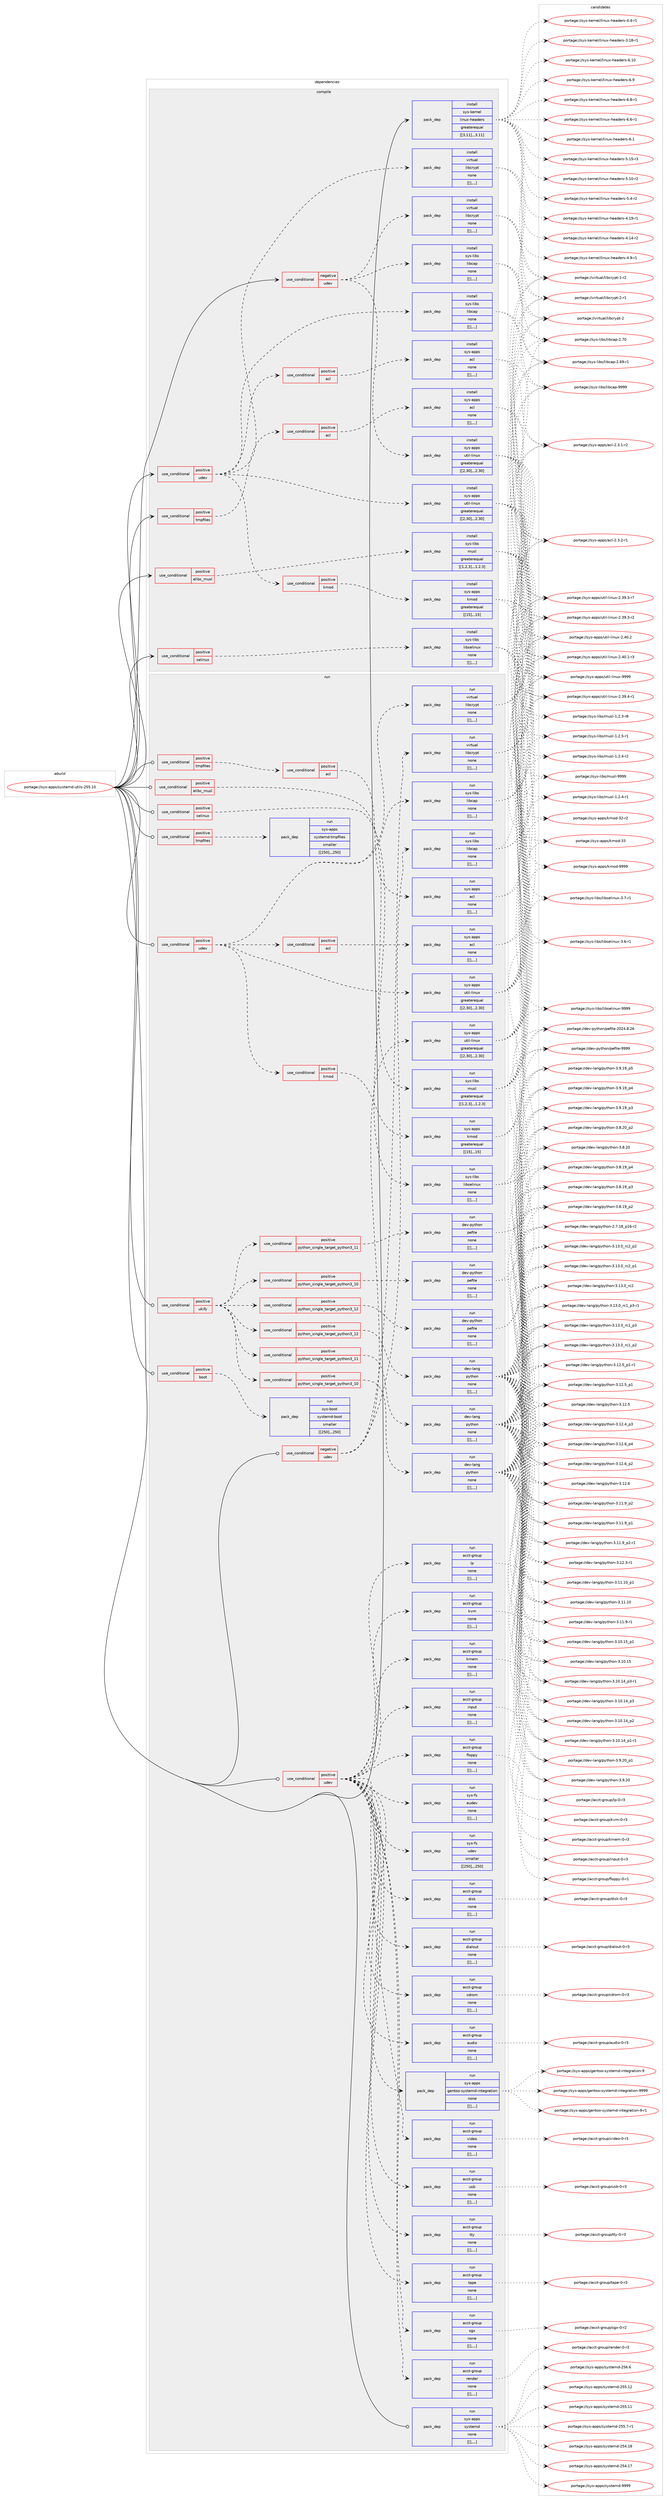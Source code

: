 digraph prolog {

# *************
# Graph options
# *************

newrank=true;
concentrate=true;
compound=true;
graph [rankdir=LR,fontname=Helvetica,fontsize=10,ranksep=1.5];#, ranksep=2.5, nodesep=0.2];
edge  [arrowhead=vee];
node  [fontname=Helvetica,fontsize=10];

# **********
# The ebuild
# **********

subgraph cluster_leftcol {
color=gray;
label=<<i>ebuild</i>>;
id [label="portage://sys-apps/systemd-utils-255.10", color=red, width=4, href="../sys-apps/systemd-utils-255.10.svg"];
}

# ****************
# The dependencies
# ****************

subgraph cluster_midcol {
color=gray;
label=<<i>dependencies</i>>;
subgraph cluster_compile {
fillcolor="#eeeeee";
style=filled;
label=<<i>compile</i>>;
subgraph cond3090 {
dependency8693 [label=<<TABLE BORDER="0" CELLBORDER="1" CELLSPACING="0" CELLPADDING="4"><TR><TD ROWSPAN="3" CELLPADDING="10">use_conditional</TD></TR><TR><TD>negative</TD></TR><TR><TD>udev</TD></TR></TABLE>>, shape=none, color=red];
subgraph pack5575 {
dependency8694 [label=<<TABLE BORDER="0" CELLBORDER="1" CELLSPACING="0" CELLPADDING="4" WIDTH="220"><TR><TD ROWSPAN="6" CELLPADDING="30">pack_dep</TD></TR><TR><TD WIDTH="110">install</TD></TR><TR><TD>sys-apps</TD></TR><TR><TD>util-linux</TD></TR><TR><TD>greaterequal</TD></TR><TR><TD>[[2,30],,,2.30]</TD></TR></TABLE>>, shape=none, color=blue];
}
dependency8693:e -> dependency8694:w [weight=20,style="dashed",arrowhead="vee"];
subgraph pack5576 {
dependency8695 [label=<<TABLE BORDER="0" CELLBORDER="1" CELLSPACING="0" CELLPADDING="4" WIDTH="220"><TR><TD ROWSPAN="6" CELLPADDING="30">pack_dep</TD></TR><TR><TD WIDTH="110">install</TD></TR><TR><TD>sys-libs</TD></TR><TR><TD>libcap</TD></TR><TR><TD>none</TD></TR><TR><TD>[[],,,,]</TD></TR></TABLE>>, shape=none, color=blue];
}
dependency8693:e -> dependency8695:w [weight=20,style="dashed",arrowhead="vee"];
subgraph pack5577 {
dependency8696 [label=<<TABLE BORDER="0" CELLBORDER="1" CELLSPACING="0" CELLPADDING="4" WIDTH="220"><TR><TD ROWSPAN="6" CELLPADDING="30">pack_dep</TD></TR><TR><TD WIDTH="110">install</TD></TR><TR><TD>virtual</TD></TR><TR><TD>libcrypt</TD></TR><TR><TD>none</TD></TR><TR><TD>[[],,,,]</TD></TR></TABLE>>, shape=none, color=blue];
}
dependency8693:e -> dependency8696:w [weight=20,style="dashed",arrowhead="vee"];
}
id:e -> dependency8693:w [weight=20,style="solid",arrowhead="vee"];
subgraph cond3091 {
dependency8697 [label=<<TABLE BORDER="0" CELLBORDER="1" CELLSPACING="0" CELLPADDING="4"><TR><TD ROWSPAN="3" CELLPADDING="10">use_conditional</TD></TR><TR><TD>positive</TD></TR><TR><TD>elibc_musl</TD></TR></TABLE>>, shape=none, color=red];
subgraph pack5578 {
dependency8698 [label=<<TABLE BORDER="0" CELLBORDER="1" CELLSPACING="0" CELLPADDING="4" WIDTH="220"><TR><TD ROWSPAN="6" CELLPADDING="30">pack_dep</TD></TR><TR><TD WIDTH="110">install</TD></TR><TR><TD>sys-libs</TD></TR><TR><TD>musl</TD></TR><TR><TD>greaterequal</TD></TR><TR><TD>[[1,2,3],,,1.2.3]</TD></TR></TABLE>>, shape=none, color=blue];
}
dependency8697:e -> dependency8698:w [weight=20,style="dashed",arrowhead="vee"];
}
id:e -> dependency8697:w [weight=20,style="solid",arrowhead="vee"];
subgraph cond3092 {
dependency8699 [label=<<TABLE BORDER="0" CELLBORDER="1" CELLSPACING="0" CELLPADDING="4"><TR><TD ROWSPAN="3" CELLPADDING="10">use_conditional</TD></TR><TR><TD>positive</TD></TR><TR><TD>selinux</TD></TR></TABLE>>, shape=none, color=red];
subgraph pack5579 {
dependency8700 [label=<<TABLE BORDER="0" CELLBORDER="1" CELLSPACING="0" CELLPADDING="4" WIDTH="220"><TR><TD ROWSPAN="6" CELLPADDING="30">pack_dep</TD></TR><TR><TD WIDTH="110">install</TD></TR><TR><TD>sys-libs</TD></TR><TR><TD>libselinux</TD></TR><TR><TD>none</TD></TR><TR><TD>[[],,,,]</TD></TR></TABLE>>, shape=none, color=blue];
}
dependency8699:e -> dependency8700:w [weight=20,style="dashed",arrowhead="vee"];
}
id:e -> dependency8699:w [weight=20,style="solid",arrowhead="vee"];
subgraph cond3093 {
dependency8701 [label=<<TABLE BORDER="0" CELLBORDER="1" CELLSPACING="0" CELLPADDING="4"><TR><TD ROWSPAN="3" CELLPADDING="10">use_conditional</TD></TR><TR><TD>positive</TD></TR><TR><TD>tmpfiles</TD></TR></TABLE>>, shape=none, color=red];
subgraph cond3094 {
dependency8702 [label=<<TABLE BORDER="0" CELLBORDER="1" CELLSPACING="0" CELLPADDING="4"><TR><TD ROWSPAN="3" CELLPADDING="10">use_conditional</TD></TR><TR><TD>positive</TD></TR><TR><TD>acl</TD></TR></TABLE>>, shape=none, color=red];
subgraph pack5580 {
dependency8703 [label=<<TABLE BORDER="0" CELLBORDER="1" CELLSPACING="0" CELLPADDING="4" WIDTH="220"><TR><TD ROWSPAN="6" CELLPADDING="30">pack_dep</TD></TR><TR><TD WIDTH="110">install</TD></TR><TR><TD>sys-apps</TD></TR><TR><TD>acl</TD></TR><TR><TD>none</TD></TR><TR><TD>[[],,,,]</TD></TR></TABLE>>, shape=none, color=blue];
}
dependency8702:e -> dependency8703:w [weight=20,style="dashed",arrowhead="vee"];
}
dependency8701:e -> dependency8702:w [weight=20,style="dashed",arrowhead="vee"];
}
id:e -> dependency8701:w [weight=20,style="solid",arrowhead="vee"];
subgraph cond3095 {
dependency8704 [label=<<TABLE BORDER="0" CELLBORDER="1" CELLSPACING="0" CELLPADDING="4"><TR><TD ROWSPAN="3" CELLPADDING="10">use_conditional</TD></TR><TR><TD>positive</TD></TR><TR><TD>udev</TD></TR></TABLE>>, shape=none, color=red];
subgraph pack5581 {
dependency8705 [label=<<TABLE BORDER="0" CELLBORDER="1" CELLSPACING="0" CELLPADDING="4" WIDTH="220"><TR><TD ROWSPAN="6" CELLPADDING="30">pack_dep</TD></TR><TR><TD WIDTH="110">install</TD></TR><TR><TD>sys-apps</TD></TR><TR><TD>util-linux</TD></TR><TR><TD>greaterequal</TD></TR><TR><TD>[[2,30],,,2.30]</TD></TR></TABLE>>, shape=none, color=blue];
}
dependency8704:e -> dependency8705:w [weight=20,style="dashed",arrowhead="vee"];
subgraph pack5582 {
dependency8706 [label=<<TABLE BORDER="0" CELLBORDER="1" CELLSPACING="0" CELLPADDING="4" WIDTH="220"><TR><TD ROWSPAN="6" CELLPADDING="30">pack_dep</TD></TR><TR><TD WIDTH="110">install</TD></TR><TR><TD>sys-libs</TD></TR><TR><TD>libcap</TD></TR><TR><TD>none</TD></TR><TR><TD>[[],,,,]</TD></TR></TABLE>>, shape=none, color=blue];
}
dependency8704:e -> dependency8706:w [weight=20,style="dashed",arrowhead="vee"];
subgraph pack5583 {
dependency8707 [label=<<TABLE BORDER="0" CELLBORDER="1" CELLSPACING="0" CELLPADDING="4" WIDTH="220"><TR><TD ROWSPAN="6" CELLPADDING="30">pack_dep</TD></TR><TR><TD WIDTH="110">install</TD></TR><TR><TD>virtual</TD></TR><TR><TD>libcrypt</TD></TR><TR><TD>none</TD></TR><TR><TD>[[],,,,]</TD></TR></TABLE>>, shape=none, color=blue];
}
dependency8704:e -> dependency8707:w [weight=20,style="dashed",arrowhead="vee"];
subgraph cond3096 {
dependency8708 [label=<<TABLE BORDER="0" CELLBORDER="1" CELLSPACING="0" CELLPADDING="4"><TR><TD ROWSPAN="3" CELLPADDING="10">use_conditional</TD></TR><TR><TD>positive</TD></TR><TR><TD>acl</TD></TR></TABLE>>, shape=none, color=red];
subgraph pack5584 {
dependency8709 [label=<<TABLE BORDER="0" CELLBORDER="1" CELLSPACING="0" CELLPADDING="4" WIDTH="220"><TR><TD ROWSPAN="6" CELLPADDING="30">pack_dep</TD></TR><TR><TD WIDTH="110">install</TD></TR><TR><TD>sys-apps</TD></TR><TR><TD>acl</TD></TR><TR><TD>none</TD></TR><TR><TD>[[],,,,]</TD></TR></TABLE>>, shape=none, color=blue];
}
dependency8708:e -> dependency8709:w [weight=20,style="dashed",arrowhead="vee"];
}
dependency8704:e -> dependency8708:w [weight=20,style="dashed",arrowhead="vee"];
subgraph cond3097 {
dependency8710 [label=<<TABLE BORDER="0" CELLBORDER="1" CELLSPACING="0" CELLPADDING="4"><TR><TD ROWSPAN="3" CELLPADDING="10">use_conditional</TD></TR><TR><TD>positive</TD></TR><TR><TD>kmod</TD></TR></TABLE>>, shape=none, color=red];
subgraph pack5585 {
dependency8711 [label=<<TABLE BORDER="0" CELLBORDER="1" CELLSPACING="0" CELLPADDING="4" WIDTH="220"><TR><TD ROWSPAN="6" CELLPADDING="30">pack_dep</TD></TR><TR><TD WIDTH="110">install</TD></TR><TR><TD>sys-apps</TD></TR><TR><TD>kmod</TD></TR><TR><TD>greaterequal</TD></TR><TR><TD>[[15],,,15]</TD></TR></TABLE>>, shape=none, color=blue];
}
dependency8710:e -> dependency8711:w [weight=20,style="dashed",arrowhead="vee"];
}
dependency8704:e -> dependency8710:w [weight=20,style="dashed",arrowhead="vee"];
}
id:e -> dependency8704:w [weight=20,style="solid",arrowhead="vee"];
subgraph pack5586 {
dependency8712 [label=<<TABLE BORDER="0" CELLBORDER="1" CELLSPACING="0" CELLPADDING="4" WIDTH="220"><TR><TD ROWSPAN="6" CELLPADDING="30">pack_dep</TD></TR><TR><TD WIDTH="110">install</TD></TR><TR><TD>sys-kernel</TD></TR><TR><TD>linux-headers</TD></TR><TR><TD>greaterequal</TD></TR><TR><TD>[[3,11],,,3.11]</TD></TR></TABLE>>, shape=none, color=blue];
}
id:e -> dependency8712:w [weight=20,style="solid",arrowhead="vee"];
}
subgraph cluster_compileandrun {
fillcolor="#eeeeee";
style=filled;
label=<<i>compile and run</i>>;
}
subgraph cluster_run {
fillcolor="#eeeeee";
style=filled;
label=<<i>run</i>>;
subgraph cond3098 {
dependency8713 [label=<<TABLE BORDER="0" CELLBORDER="1" CELLSPACING="0" CELLPADDING="4"><TR><TD ROWSPAN="3" CELLPADDING="10">use_conditional</TD></TR><TR><TD>negative</TD></TR><TR><TD>udev</TD></TR></TABLE>>, shape=none, color=red];
subgraph pack5587 {
dependency8714 [label=<<TABLE BORDER="0" CELLBORDER="1" CELLSPACING="0" CELLPADDING="4" WIDTH="220"><TR><TD ROWSPAN="6" CELLPADDING="30">pack_dep</TD></TR><TR><TD WIDTH="110">run</TD></TR><TR><TD>sys-apps</TD></TR><TR><TD>util-linux</TD></TR><TR><TD>greaterequal</TD></TR><TR><TD>[[2,30],,,2.30]</TD></TR></TABLE>>, shape=none, color=blue];
}
dependency8713:e -> dependency8714:w [weight=20,style="dashed",arrowhead="vee"];
subgraph pack5588 {
dependency8715 [label=<<TABLE BORDER="0" CELLBORDER="1" CELLSPACING="0" CELLPADDING="4" WIDTH="220"><TR><TD ROWSPAN="6" CELLPADDING="30">pack_dep</TD></TR><TR><TD WIDTH="110">run</TD></TR><TR><TD>sys-libs</TD></TR><TR><TD>libcap</TD></TR><TR><TD>none</TD></TR><TR><TD>[[],,,,]</TD></TR></TABLE>>, shape=none, color=blue];
}
dependency8713:e -> dependency8715:w [weight=20,style="dashed",arrowhead="vee"];
subgraph pack5589 {
dependency8716 [label=<<TABLE BORDER="0" CELLBORDER="1" CELLSPACING="0" CELLPADDING="4" WIDTH="220"><TR><TD ROWSPAN="6" CELLPADDING="30">pack_dep</TD></TR><TR><TD WIDTH="110">run</TD></TR><TR><TD>virtual</TD></TR><TR><TD>libcrypt</TD></TR><TR><TD>none</TD></TR><TR><TD>[[],,,,]</TD></TR></TABLE>>, shape=none, color=blue];
}
dependency8713:e -> dependency8716:w [weight=20,style="dashed",arrowhead="vee"];
}
id:e -> dependency8713:w [weight=20,style="solid",arrowhead="odot"];
subgraph cond3099 {
dependency8717 [label=<<TABLE BORDER="0" CELLBORDER="1" CELLSPACING="0" CELLPADDING="4"><TR><TD ROWSPAN="3" CELLPADDING="10">use_conditional</TD></TR><TR><TD>positive</TD></TR><TR><TD>boot</TD></TR></TABLE>>, shape=none, color=red];
subgraph pack5590 {
dependency8718 [label=<<TABLE BORDER="0" CELLBORDER="1" CELLSPACING="0" CELLPADDING="4" WIDTH="220"><TR><TD ROWSPAN="6" CELLPADDING="30">pack_dep</TD></TR><TR><TD WIDTH="110">run</TD></TR><TR><TD>sys-boot</TD></TR><TR><TD>systemd-boot</TD></TR><TR><TD>smaller</TD></TR><TR><TD>[[250],,,250]</TD></TR></TABLE>>, shape=none, color=blue];
}
dependency8717:e -> dependency8718:w [weight=20,style="dashed",arrowhead="vee"];
}
id:e -> dependency8717:w [weight=20,style="solid",arrowhead="odot"];
subgraph cond3100 {
dependency8719 [label=<<TABLE BORDER="0" CELLBORDER="1" CELLSPACING="0" CELLPADDING="4"><TR><TD ROWSPAN="3" CELLPADDING="10">use_conditional</TD></TR><TR><TD>positive</TD></TR><TR><TD>elibc_musl</TD></TR></TABLE>>, shape=none, color=red];
subgraph pack5591 {
dependency8720 [label=<<TABLE BORDER="0" CELLBORDER="1" CELLSPACING="0" CELLPADDING="4" WIDTH="220"><TR><TD ROWSPAN="6" CELLPADDING="30">pack_dep</TD></TR><TR><TD WIDTH="110">run</TD></TR><TR><TD>sys-libs</TD></TR><TR><TD>musl</TD></TR><TR><TD>greaterequal</TD></TR><TR><TD>[[1,2,3],,,1.2.3]</TD></TR></TABLE>>, shape=none, color=blue];
}
dependency8719:e -> dependency8720:w [weight=20,style="dashed",arrowhead="vee"];
}
id:e -> dependency8719:w [weight=20,style="solid",arrowhead="odot"];
subgraph cond3101 {
dependency8721 [label=<<TABLE BORDER="0" CELLBORDER="1" CELLSPACING="0" CELLPADDING="4"><TR><TD ROWSPAN="3" CELLPADDING="10">use_conditional</TD></TR><TR><TD>positive</TD></TR><TR><TD>selinux</TD></TR></TABLE>>, shape=none, color=red];
subgraph pack5592 {
dependency8722 [label=<<TABLE BORDER="0" CELLBORDER="1" CELLSPACING="0" CELLPADDING="4" WIDTH="220"><TR><TD ROWSPAN="6" CELLPADDING="30">pack_dep</TD></TR><TR><TD WIDTH="110">run</TD></TR><TR><TD>sys-libs</TD></TR><TR><TD>libselinux</TD></TR><TR><TD>none</TD></TR><TR><TD>[[],,,,]</TD></TR></TABLE>>, shape=none, color=blue];
}
dependency8721:e -> dependency8722:w [weight=20,style="dashed",arrowhead="vee"];
}
id:e -> dependency8721:w [weight=20,style="solid",arrowhead="odot"];
subgraph cond3102 {
dependency8723 [label=<<TABLE BORDER="0" CELLBORDER="1" CELLSPACING="0" CELLPADDING="4"><TR><TD ROWSPAN="3" CELLPADDING="10">use_conditional</TD></TR><TR><TD>positive</TD></TR><TR><TD>tmpfiles</TD></TR></TABLE>>, shape=none, color=red];
subgraph cond3103 {
dependency8724 [label=<<TABLE BORDER="0" CELLBORDER="1" CELLSPACING="0" CELLPADDING="4"><TR><TD ROWSPAN="3" CELLPADDING="10">use_conditional</TD></TR><TR><TD>positive</TD></TR><TR><TD>acl</TD></TR></TABLE>>, shape=none, color=red];
subgraph pack5593 {
dependency8725 [label=<<TABLE BORDER="0" CELLBORDER="1" CELLSPACING="0" CELLPADDING="4" WIDTH="220"><TR><TD ROWSPAN="6" CELLPADDING="30">pack_dep</TD></TR><TR><TD WIDTH="110">run</TD></TR><TR><TD>sys-apps</TD></TR><TR><TD>acl</TD></TR><TR><TD>none</TD></TR><TR><TD>[[],,,,]</TD></TR></TABLE>>, shape=none, color=blue];
}
dependency8724:e -> dependency8725:w [weight=20,style="dashed",arrowhead="vee"];
}
dependency8723:e -> dependency8724:w [weight=20,style="dashed",arrowhead="vee"];
}
id:e -> dependency8723:w [weight=20,style="solid",arrowhead="odot"];
subgraph cond3104 {
dependency8726 [label=<<TABLE BORDER="0" CELLBORDER="1" CELLSPACING="0" CELLPADDING="4"><TR><TD ROWSPAN="3" CELLPADDING="10">use_conditional</TD></TR><TR><TD>positive</TD></TR><TR><TD>tmpfiles</TD></TR></TABLE>>, shape=none, color=red];
subgraph pack5594 {
dependency8727 [label=<<TABLE BORDER="0" CELLBORDER="1" CELLSPACING="0" CELLPADDING="4" WIDTH="220"><TR><TD ROWSPAN="6" CELLPADDING="30">pack_dep</TD></TR><TR><TD WIDTH="110">run</TD></TR><TR><TD>sys-apps</TD></TR><TR><TD>systemd-tmpfiles</TD></TR><TR><TD>smaller</TD></TR><TR><TD>[[250],,,250]</TD></TR></TABLE>>, shape=none, color=blue];
}
dependency8726:e -> dependency8727:w [weight=20,style="dashed",arrowhead="vee"];
}
id:e -> dependency8726:w [weight=20,style="solid",arrowhead="odot"];
subgraph cond3105 {
dependency8728 [label=<<TABLE BORDER="0" CELLBORDER="1" CELLSPACING="0" CELLPADDING="4"><TR><TD ROWSPAN="3" CELLPADDING="10">use_conditional</TD></TR><TR><TD>positive</TD></TR><TR><TD>udev</TD></TR></TABLE>>, shape=none, color=red];
subgraph pack5595 {
dependency8729 [label=<<TABLE BORDER="0" CELLBORDER="1" CELLSPACING="0" CELLPADDING="4" WIDTH="220"><TR><TD ROWSPAN="6" CELLPADDING="30">pack_dep</TD></TR><TR><TD WIDTH="110">run</TD></TR><TR><TD>acct-group</TD></TR><TR><TD>audio</TD></TR><TR><TD>none</TD></TR><TR><TD>[[],,,,]</TD></TR></TABLE>>, shape=none, color=blue];
}
dependency8728:e -> dependency8729:w [weight=20,style="dashed",arrowhead="vee"];
subgraph pack5596 {
dependency8730 [label=<<TABLE BORDER="0" CELLBORDER="1" CELLSPACING="0" CELLPADDING="4" WIDTH="220"><TR><TD ROWSPAN="6" CELLPADDING="30">pack_dep</TD></TR><TR><TD WIDTH="110">run</TD></TR><TR><TD>acct-group</TD></TR><TR><TD>cdrom</TD></TR><TR><TD>none</TD></TR><TR><TD>[[],,,,]</TD></TR></TABLE>>, shape=none, color=blue];
}
dependency8728:e -> dependency8730:w [weight=20,style="dashed",arrowhead="vee"];
subgraph pack5597 {
dependency8731 [label=<<TABLE BORDER="0" CELLBORDER="1" CELLSPACING="0" CELLPADDING="4" WIDTH="220"><TR><TD ROWSPAN="6" CELLPADDING="30">pack_dep</TD></TR><TR><TD WIDTH="110">run</TD></TR><TR><TD>acct-group</TD></TR><TR><TD>dialout</TD></TR><TR><TD>none</TD></TR><TR><TD>[[],,,,]</TD></TR></TABLE>>, shape=none, color=blue];
}
dependency8728:e -> dependency8731:w [weight=20,style="dashed",arrowhead="vee"];
subgraph pack5598 {
dependency8732 [label=<<TABLE BORDER="0" CELLBORDER="1" CELLSPACING="0" CELLPADDING="4" WIDTH="220"><TR><TD ROWSPAN="6" CELLPADDING="30">pack_dep</TD></TR><TR><TD WIDTH="110">run</TD></TR><TR><TD>acct-group</TD></TR><TR><TD>disk</TD></TR><TR><TD>none</TD></TR><TR><TD>[[],,,,]</TD></TR></TABLE>>, shape=none, color=blue];
}
dependency8728:e -> dependency8732:w [weight=20,style="dashed",arrowhead="vee"];
subgraph pack5599 {
dependency8733 [label=<<TABLE BORDER="0" CELLBORDER="1" CELLSPACING="0" CELLPADDING="4" WIDTH="220"><TR><TD ROWSPAN="6" CELLPADDING="30">pack_dep</TD></TR><TR><TD WIDTH="110">run</TD></TR><TR><TD>acct-group</TD></TR><TR><TD>floppy</TD></TR><TR><TD>none</TD></TR><TR><TD>[[],,,,]</TD></TR></TABLE>>, shape=none, color=blue];
}
dependency8728:e -> dependency8733:w [weight=20,style="dashed",arrowhead="vee"];
subgraph pack5600 {
dependency8734 [label=<<TABLE BORDER="0" CELLBORDER="1" CELLSPACING="0" CELLPADDING="4" WIDTH="220"><TR><TD ROWSPAN="6" CELLPADDING="30">pack_dep</TD></TR><TR><TD WIDTH="110">run</TD></TR><TR><TD>acct-group</TD></TR><TR><TD>input</TD></TR><TR><TD>none</TD></TR><TR><TD>[[],,,,]</TD></TR></TABLE>>, shape=none, color=blue];
}
dependency8728:e -> dependency8734:w [weight=20,style="dashed",arrowhead="vee"];
subgraph pack5601 {
dependency8735 [label=<<TABLE BORDER="0" CELLBORDER="1" CELLSPACING="0" CELLPADDING="4" WIDTH="220"><TR><TD ROWSPAN="6" CELLPADDING="30">pack_dep</TD></TR><TR><TD WIDTH="110">run</TD></TR><TR><TD>acct-group</TD></TR><TR><TD>kmem</TD></TR><TR><TD>none</TD></TR><TR><TD>[[],,,,]</TD></TR></TABLE>>, shape=none, color=blue];
}
dependency8728:e -> dependency8735:w [weight=20,style="dashed",arrowhead="vee"];
subgraph pack5602 {
dependency8736 [label=<<TABLE BORDER="0" CELLBORDER="1" CELLSPACING="0" CELLPADDING="4" WIDTH="220"><TR><TD ROWSPAN="6" CELLPADDING="30">pack_dep</TD></TR><TR><TD WIDTH="110">run</TD></TR><TR><TD>acct-group</TD></TR><TR><TD>kvm</TD></TR><TR><TD>none</TD></TR><TR><TD>[[],,,,]</TD></TR></TABLE>>, shape=none, color=blue];
}
dependency8728:e -> dependency8736:w [weight=20,style="dashed",arrowhead="vee"];
subgraph pack5603 {
dependency8737 [label=<<TABLE BORDER="0" CELLBORDER="1" CELLSPACING="0" CELLPADDING="4" WIDTH="220"><TR><TD ROWSPAN="6" CELLPADDING="30">pack_dep</TD></TR><TR><TD WIDTH="110">run</TD></TR><TR><TD>acct-group</TD></TR><TR><TD>lp</TD></TR><TR><TD>none</TD></TR><TR><TD>[[],,,,]</TD></TR></TABLE>>, shape=none, color=blue];
}
dependency8728:e -> dependency8737:w [weight=20,style="dashed",arrowhead="vee"];
subgraph pack5604 {
dependency8738 [label=<<TABLE BORDER="0" CELLBORDER="1" CELLSPACING="0" CELLPADDING="4" WIDTH="220"><TR><TD ROWSPAN="6" CELLPADDING="30">pack_dep</TD></TR><TR><TD WIDTH="110">run</TD></TR><TR><TD>acct-group</TD></TR><TR><TD>render</TD></TR><TR><TD>none</TD></TR><TR><TD>[[],,,,]</TD></TR></TABLE>>, shape=none, color=blue];
}
dependency8728:e -> dependency8738:w [weight=20,style="dashed",arrowhead="vee"];
subgraph pack5605 {
dependency8739 [label=<<TABLE BORDER="0" CELLBORDER="1" CELLSPACING="0" CELLPADDING="4" WIDTH="220"><TR><TD ROWSPAN="6" CELLPADDING="30">pack_dep</TD></TR><TR><TD WIDTH="110">run</TD></TR><TR><TD>acct-group</TD></TR><TR><TD>sgx</TD></TR><TR><TD>none</TD></TR><TR><TD>[[],,,,]</TD></TR></TABLE>>, shape=none, color=blue];
}
dependency8728:e -> dependency8739:w [weight=20,style="dashed",arrowhead="vee"];
subgraph pack5606 {
dependency8740 [label=<<TABLE BORDER="0" CELLBORDER="1" CELLSPACING="0" CELLPADDING="4" WIDTH="220"><TR><TD ROWSPAN="6" CELLPADDING="30">pack_dep</TD></TR><TR><TD WIDTH="110">run</TD></TR><TR><TD>acct-group</TD></TR><TR><TD>tape</TD></TR><TR><TD>none</TD></TR><TR><TD>[[],,,,]</TD></TR></TABLE>>, shape=none, color=blue];
}
dependency8728:e -> dependency8740:w [weight=20,style="dashed",arrowhead="vee"];
subgraph pack5607 {
dependency8741 [label=<<TABLE BORDER="0" CELLBORDER="1" CELLSPACING="0" CELLPADDING="4" WIDTH="220"><TR><TD ROWSPAN="6" CELLPADDING="30">pack_dep</TD></TR><TR><TD WIDTH="110">run</TD></TR><TR><TD>acct-group</TD></TR><TR><TD>tty</TD></TR><TR><TD>none</TD></TR><TR><TD>[[],,,,]</TD></TR></TABLE>>, shape=none, color=blue];
}
dependency8728:e -> dependency8741:w [weight=20,style="dashed",arrowhead="vee"];
subgraph pack5608 {
dependency8742 [label=<<TABLE BORDER="0" CELLBORDER="1" CELLSPACING="0" CELLPADDING="4" WIDTH="220"><TR><TD ROWSPAN="6" CELLPADDING="30">pack_dep</TD></TR><TR><TD WIDTH="110">run</TD></TR><TR><TD>acct-group</TD></TR><TR><TD>usb</TD></TR><TR><TD>none</TD></TR><TR><TD>[[],,,,]</TD></TR></TABLE>>, shape=none, color=blue];
}
dependency8728:e -> dependency8742:w [weight=20,style="dashed",arrowhead="vee"];
subgraph pack5609 {
dependency8743 [label=<<TABLE BORDER="0" CELLBORDER="1" CELLSPACING="0" CELLPADDING="4" WIDTH="220"><TR><TD ROWSPAN="6" CELLPADDING="30">pack_dep</TD></TR><TR><TD WIDTH="110">run</TD></TR><TR><TD>acct-group</TD></TR><TR><TD>video</TD></TR><TR><TD>none</TD></TR><TR><TD>[[],,,,]</TD></TR></TABLE>>, shape=none, color=blue];
}
dependency8728:e -> dependency8743:w [weight=20,style="dashed",arrowhead="vee"];
subgraph pack5610 {
dependency8744 [label=<<TABLE BORDER="0" CELLBORDER="1" CELLSPACING="0" CELLPADDING="4" WIDTH="220"><TR><TD ROWSPAN="6" CELLPADDING="30">pack_dep</TD></TR><TR><TD WIDTH="110">run</TD></TR><TR><TD>sys-apps</TD></TR><TR><TD>gentoo-systemd-integration</TD></TR><TR><TD>none</TD></TR><TR><TD>[[],,,,]</TD></TR></TABLE>>, shape=none, color=blue];
}
dependency8728:e -> dependency8744:w [weight=20,style="dashed",arrowhead="vee"];
subgraph pack5611 {
dependency8745 [label=<<TABLE BORDER="0" CELLBORDER="1" CELLSPACING="0" CELLPADDING="4" WIDTH="220"><TR><TD ROWSPAN="6" CELLPADDING="30">pack_dep</TD></TR><TR><TD WIDTH="110">run</TD></TR><TR><TD>sys-fs</TD></TR><TR><TD>udev</TD></TR><TR><TD>smaller</TD></TR><TR><TD>[[250],,,250]</TD></TR></TABLE>>, shape=none, color=blue];
}
dependency8728:e -> dependency8745:w [weight=20,style="dashed",arrowhead="vee"];
subgraph pack5612 {
dependency8746 [label=<<TABLE BORDER="0" CELLBORDER="1" CELLSPACING="0" CELLPADDING="4" WIDTH="220"><TR><TD ROWSPAN="6" CELLPADDING="30">pack_dep</TD></TR><TR><TD WIDTH="110">run</TD></TR><TR><TD>sys-fs</TD></TR><TR><TD>eudev</TD></TR><TR><TD>none</TD></TR><TR><TD>[[],,,,]</TD></TR></TABLE>>, shape=none, color=blue];
}
dependency8728:e -> dependency8746:w [weight=20,style="dashed",arrowhead="vee"];
}
id:e -> dependency8728:w [weight=20,style="solid",arrowhead="odot"];
subgraph cond3106 {
dependency8747 [label=<<TABLE BORDER="0" CELLBORDER="1" CELLSPACING="0" CELLPADDING="4"><TR><TD ROWSPAN="3" CELLPADDING="10">use_conditional</TD></TR><TR><TD>positive</TD></TR><TR><TD>udev</TD></TR></TABLE>>, shape=none, color=red];
subgraph pack5613 {
dependency8748 [label=<<TABLE BORDER="0" CELLBORDER="1" CELLSPACING="0" CELLPADDING="4" WIDTH="220"><TR><TD ROWSPAN="6" CELLPADDING="30">pack_dep</TD></TR><TR><TD WIDTH="110">run</TD></TR><TR><TD>sys-apps</TD></TR><TR><TD>util-linux</TD></TR><TR><TD>greaterequal</TD></TR><TR><TD>[[2,30],,,2.30]</TD></TR></TABLE>>, shape=none, color=blue];
}
dependency8747:e -> dependency8748:w [weight=20,style="dashed",arrowhead="vee"];
subgraph pack5614 {
dependency8749 [label=<<TABLE BORDER="0" CELLBORDER="1" CELLSPACING="0" CELLPADDING="4" WIDTH="220"><TR><TD ROWSPAN="6" CELLPADDING="30">pack_dep</TD></TR><TR><TD WIDTH="110">run</TD></TR><TR><TD>sys-libs</TD></TR><TR><TD>libcap</TD></TR><TR><TD>none</TD></TR><TR><TD>[[],,,,]</TD></TR></TABLE>>, shape=none, color=blue];
}
dependency8747:e -> dependency8749:w [weight=20,style="dashed",arrowhead="vee"];
subgraph pack5615 {
dependency8750 [label=<<TABLE BORDER="0" CELLBORDER="1" CELLSPACING="0" CELLPADDING="4" WIDTH="220"><TR><TD ROWSPAN="6" CELLPADDING="30">pack_dep</TD></TR><TR><TD WIDTH="110">run</TD></TR><TR><TD>virtual</TD></TR><TR><TD>libcrypt</TD></TR><TR><TD>none</TD></TR><TR><TD>[[],,,,]</TD></TR></TABLE>>, shape=none, color=blue];
}
dependency8747:e -> dependency8750:w [weight=20,style="dashed",arrowhead="vee"];
subgraph cond3107 {
dependency8751 [label=<<TABLE BORDER="0" CELLBORDER="1" CELLSPACING="0" CELLPADDING="4"><TR><TD ROWSPAN="3" CELLPADDING="10">use_conditional</TD></TR><TR><TD>positive</TD></TR><TR><TD>acl</TD></TR></TABLE>>, shape=none, color=red];
subgraph pack5616 {
dependency8752 [label=<<TABLE BORDER="0" CELLBORDER="1" CELLSPACING="0" CELLPADDING="4" WIDTH="220"><TR><TD ROWSPAN="6" CELLPADDING="30">pack_dep</TD></TR><TR><TD WIDTH="110">run</TD></TR><TR><TD>sys-apps</TD></TR><TR><TD>acl</TD></TR><TR><TD>none</TD></TR><TR><TD>[[],,,,]</TD></TR></TABLE>>, shape=none, color=blue];
}
dependency8751:e -> dependency8752:w [weight=20,style="dashed",arrowhead="vee"];
}
dependency8747:e -> dependency8751:w [weight=20,style="dashed",arrowhead="vee"];
subgraph cond3108 {
dependency8753 [label=<<TABLE BORDER="0" CELLBORDER="1" CELLSPACING="0" CELLPADDING="4"><TR><TD ROWSPAN="3" CELLPADDING="10">use_conditional</TD></TR><TR><TD>positive</TD></TR><TR><TD>kmod</TD></TR></TABLE>>, shape=none, color=red];
subgraph pack5617 {
dependency8754 [label=<<TABLE BORDER="0" CELLBORDER="1" CELLSPACING="0" CELLPADDING="4" WIDTH="220"><TR><TD ROWSPAN="6" CELLPADDING="30">pack_dep</TD></TR><TR><TD WIDTH="110">run</TD></TR><TR><TD>sys-apps</TD></TR><TR><TD>kmod</TD></TR><TR><TD>greaterequal</TD></TR><TR><TD>[[15],,,15]</TD></TR></TABLE>>, shape=none, color=blue];
}
dependency8753:e -> dependency8754:w [weight=20,style="dashed",arrowhead="vee"];
}
dependency8747:e -> dependency8753:w [weight=20,style="dashed",arrowhead="vee"];
}
id:e -> dependency8747:w [weight=20,style="solid",arrowhead="odot"];
subgraph cond3109 {
dependency8755 [label=<<TABLE BORDER="0" CELLBORDER="1" CELLSPACING="0" CELLPADDING="4"><TR><TD ROWSPAN="3" CELLPADDING="10">use_conditional</TD></TR><TR><TD>positive</TD></TR><TR><TD>ukify</TD></TR></TABLE>>, shape=none, color=red];
subgraph cond3110 {
dependency8756 [label=<<TABLE BORDER="0" CELLBORDER="1" CELLSPACING="0" CELLPADDING="4"><TR><TD ROWSPAN="3" CELLPADDING="10">use_conditional</TD></TR><TR><TD>positive</TD></TR><TR><TD>python_single_target_python3_10</TD></TR></TABLE>>, shape=none, color=red];
subgraph pack5618 {
dependency8757 [label=<<TABLE BORDER="0" CELLBORDER="1" CELLSPACING="0" CELLPADDING="4" WIDTH="220"><TR><TD ROWSPAN="6" CELLPADDING="30">pack_dep</TD></TR><TR><TD WIDTH="110">run</TD></TR><TR><TD>dev-lang</TD></TR><TR><TD>python</TD></TR><TR><TD>none</TD></TR><TR><TD>[[],,,,]</TD></TR></TABLE>>, shape=none, color=blue];
}
dependency8756:e -> dependency8757:w [weight=20,style="dashed",arrowhead="vee"];
}
dependency8755:e -> dependency8756:w [weight=20,style="dashed",arrowhead="vee"];
subgraph cond3111 {
dependency8758 [label=<<TABLE BORDER="0" CELLBORDER="1" CELLSPACING="0" CELLPADDING="4"><TR><TD ROWSPAN="3" CELLPADDING="10">use_conditional</TD></TR><TR><TD>positive</TD></TR><TR><TD>python_single_target_python3_11</TD></TR></TABLE>>, shape=none, color=red];
subgraph pack5619 {
dependency8759 [label=<<TABLE BORDER="0" CELLBORDER="1" CELLSPACING="0" CELLPADDING="4" WIDTH="220"><TR><TD ROWSPAN="6" CELLPADDING="30">pack_dep</TD></TR><TR><TD WIDTH="110">run</TD></TR><TR><TD>dev-lang</TD></TR><TR><TD>python</TD></TR><TR><TD>none</TD></TR><TR><TD>[[],,,,]</TD></TR></TABLE>>, shape=none, color=blue];
}
dependency8758:e -> dependency8759:w [weight=20,style="dashed",arrowhead="vee"];
}
dependency8755:e -> dependency8758:w [weight=20,style="dashed",arrowhead="vee"];
subgraph cond3112 {
dependency8760 [label=<<TABLE BORDER="0" CELLBORDER="1" CELLSPACING="0" CELLPADDING="4"><TR><TD ROWSPAN="3" CELLPADDING="10">use_conditional</TD></TR><TR><TD>positive</TD></TR><TR><TD>python_single_target_python3_12</TD></TR></TABLE>>, shape=none, color=red];
subgraph pack5620 {
dependency8761 [label=<<TABLE BORDER="0" CELLBORDER="1" CELLSPACING="0" CELLPADDING="4" WIDTH="220"><TR><TD ROWSPAN="6" CELLPADDING="30">pack_dep</TD></TR><TR><TD WIDTH="110">run</TD></TR><TR><TD>dev-lang</TD></TR><TR><TD>python</TD></TR><TR><TD>none</TD></TR><TR><TD>[[],,,,]</TD></TR></TABLE>>, shape=none, color=blue];
}
dependency8760:e -> dependency8761:w [weight=20,style="dashed",arrowhead="vee"];
}
dependency8755:e -> dependency8760:w [weight=20,style="dashed",arrowhead="vee"];
subgraph cond3113 {
dependency8762 [label=<<TABLE BORDER="0" CELLBORDER="1" CELLSPACING="0" CELLPADDING="4"><TR><TD ROWSPAN="3" CELLPADDING="10">use_conditional</TD></TR><TR><TD>positive</TD></TR><TR><TD>python_single_target_python3_10</TD></TR></TABLE>>, shape=none, color=red];
subgraph pack5621 {
dependency8763 [label=<<TABLE BORDER="0" CELLBORDER="1" CELLSPACING="0" CELLPADDING="4" WIDTH="220"><TR><TD ROWSPAN="6" CELLPADDING="30">pack_dep</TD></TR><TR><TD WIDTH="110">run</TD></TR><TR><TD>dev-python</TD></TR><TR><TD>pefile</TD></TR><TR><TD>none</TD></TR><TR><TD>[[],,,,]</TD></TR></TABLE>>, shape=none, color=blue];
}
dependency8762:e -> dependency8763:w [weight=20,style="dashed",arrowhead="vee"];
}
dependency8755:e -> dependency8762:w [weight=20,style="dashed",arrowhead="vee"];
subgraph cond3114 {
dependency8764 [label=<<TABLE BORDER="0" CELLBORDER="1" CELLSPACING="0" CELLPADDING="4"><TR><TD ROWSPAN="3" CELLPADDING="10">use_conditional</TD></TR><TR><TD>positive</TD></TR><TR><TD>python_single_target_python3_11</TD></TR></TABLE>>, shape=none, color=red];
subgraph pack5622 {
dependency8765 [label=<<TABLE BORDER="0" CELLBORDER="1" CELLSPACING="0" CELLPADDING="4" WIDTH="220"><TR><TD ROWSPAN="6" CELLPADDING="30">pack_dep</TD></TR><TR><TD WIDTH="110">run</TD></TR><TR><TD>dev-python</TD></TR><TR><TD>pefile</TD></TR><TR><TD>none</TD></TR><TR><TD>[[],,,,]</TD></TR></TABLE>>, shape=none, color=blue];
}
dependency8764:e -> dependency8765:w [weight=20,style="dashed",arrowhead="vee"];
}
dependency8755:e -> dependency8764:w [weight=20,style="dashed",arrowhead="vee"];
subgraph cond3115 {
dependency8766 [label=<<TABLE BORDER="0" CELLBORDER="1" CELLSPACING="0" CELLPADDING="4"><TR><TD ROWSPAN="3" CELLPADDING="10">use_conditional</TD></TR><TR><TD>positive</TD></TR><TR><TD>python_single_target_python3_12</TD></TR></TABLE>>, shape=none, color=red];
subgraph pack5623 {
dependency8767 [label=<<TABLE BORDER="0" CELLBORDER="1" CELLSPACING="0" CELLPADDING="4" WIDTH="220"><TR><TD ROWSPAN="6" CELLPADDING="30">pack_dep</TD></TR><TR><TD WIDTH="110">run</TD></TR><TR><TD>dev-python</TD></TR><TR><TD>pefile</TD></TR><TR><TD>none</TD></TR><TR><TD>[[],,,,]</TD></TR></TABLE>>, shape=none, color=blue];
}
dependency8766:e -> dependency8767:w [weight=20,style="dashed",arrowhead="vee"];
}
dependency8755:e -> dependency8766:w [weight=20,style="dashed",arrowhead="vee"];
}
id:e -> dependency8755:w [weight=20,style="solid",arrowhead="odot"];
subgraph pack5624 {
dependency8768 [label=<<TABLE BORDER="0" CELLBORDER="1" CELLSPACING="0" CELLPADDING="4" WIDTH="220"><TR><TD ROWSPAN="6" CELLPADDING="30">pack_dep</TD></TR><TR><TD WIDTH="110">run</TD></TR><TR><TD>sys-apps</TD></TR><TR><TD>systemd</TD></TR><TR><TD>none</TD></TR><TR><TD>[[],,,,]</TD></TR></TABLE>>, shape=none, color=blue];
}
id:e -> dependency8768:w [weight=20,style="solid",arrowhead="odot"];
}
}

# **************
# The candidates
# **************

subgraph cluster_choices {
rank=same;
color=gray;
label=<<i>candidates</i>>;

subgraph choice5575 {
color=black;
nodesep=1;
choice115121115459711211211547117116105108451081051101171204557575757 [label="portage://sys-apps/util-linux-9999", color=red, width=4,href="../sys-apps/util-linux-9999.svg"];
choice1151211154597112112115471171161051084510810511011712045504652484650 [label="portage://sys-apps/util-linux-2.40.2", color=red, width=4,href="../sys-apps/util-linux-2.40.2.svg"];
choice11512111545971121121154711711610510845108105110117120455046524846494511451 [label="portage://sys-apps/util-linux-2.40.1-r3", color=red, width=4,href="../sys-apps/util-linux-2.40.1-r3.svg"];
choice11512111545971121121154711711610510845108105110117120455046515746524511449 [label="portage://sys-apps/util-linux-2.39.4-r1", color=red, width=4,href="../sys-apps/util-linux-2.39.4-r1.svg"];
choice11512111545971121121154711711610510845108105110117120455046515746514511455 [label="portage://sys-apps/util-linux-2.39.3-r7", color=red, width=4,href="../sys-apps/util-linux-2.39.3-r7.svg"];
choice11512111545971121121154711711610510845108105110117120455046515746514511450 [label="portage://sys-apps/util-linux-2.39.3-r2", color=red, width=4,href="../sys-apps/util-linux-2.39.3-r2.svg"];
dependency8694:e -> choice115121115459711211211547117116105108451081051101171204557575757:w [style=dotted,weight="100"];
dependency8694:e -> choice1151211154597112112115471171161051084510810511011712045504652484650:w [style=dotted,weight="100"];
dependency8694:e -> choice11512111545971121121154711711610510845108105110117120455046524846494511451:w [style=dotted,weight="100"];
dependency8694:e -> choice11512111545971121121154711711610510845108105110117120455046515746524511449:w [style=dotted,weight="100"];
dependency8694:e -> choice11512111545971121121154711711610510845108105110117120455046515746514511455:w [style=dotted,weight="100"];
dependency8694:e -> choice11512111545971121121154711711610510845108105110117120455046515746514511450:w [style=dotted,weight="100"];
}
subgraph choice5576 {
color=black;
nodesep=1;
choice1151211154510810598115471081059899971124557575757 [label="portage://sys-libs/libcap-9999", color=red, width=4,href="../sys-libs/libcap-9999.svg"];
choice1151211154510810598115471081059899971124550465548 [label="portage://sys-libs/libcap-2.70", color=red, width=4,href="../sys-libs/libcap-2.70.svg"];
choice11512111545108105981154710810598999711245504654574511449 [label="portage://sys-libs/libcap-2.69-r1", color=red, width=4,href="../sys-libs/libcap-2.69-r1.svg"];
dependency8695:e -> choice1151211154510810598115471081059899971124557575757:w [style=dotted,weight="100"];
dependency8695:e -> choice1151211154510810598115471081059899971124550465548:w [style=dotted,weight="100"];
dependency8695:e -> choice11512111545108105981154710810598999711245504654574511449:w [style=dotted,weight="100"];
}
subgraph choice5577 {
color=black;
nodesep=1;
choice1181051141161179710847108105989911412111211645504511449 [label="portage://virtual/libcrypt-2-r1", color=red, width=4,href="../virtual/libcrypt-2-r1.svg"];
choice118105114116117971084710810598991141211121164550 [label="portage://virtual/libcrypt-2", color=red, width=4,href="../virtual/libcrypt-2.svg"];
choice1181051141161179710847108105989911412111211645494511450 [label="portage://virtual/libcrypt-1-r2", color=red, width=4,href="../virtual/libcrypt-1-r2.svg"];
dependency8696:e -> choice1181051141161179710847108105989911412111211645504511449:w [style=dotted,weight="100"];
dependency8696:e -> choice118105114116117971084710810598991141211121164550:w [style=dotted,weight="100"];
dependency8696:e -> choice1181051141161179710847108105989911412111211645494511450:w [style=dotted,weight="100"];
}
subgraph choice5578 {
color=black;
nodesep=1;
choice1151211154510810598115471091171151084557575757 [label="portage://sys-libs/musl-9999", color=red, width=4,href="../sys-libs/musl-9999.svg"];
choice1151211154510810598115471091171151084549465046534511449 [label="portage://sys-libs/musl-1.2.5-r1", color=red, width=4,href="../sys-libs/musl-1.2.5-r1.svg"];
choice1151211154510810598115471091171151084549465046524511450 [label="portage://sys-libs/musl-1.2.4-r2", color=red, width=4,href="../sys-libs/musl-1.2.4-r2.svg"];
choice1151211154510810598115471091171151084549465046524511449 [label="portage://sys-libs/musl-1.2.4-r1", color=red, width=4,href="../sys-libs/musl-1.2.4-r1.svg"];
choice1151211154510810598115471091171151084549465046514511456 [label="portage://sys-libs/musl-1.2.3-r8", color=red, width=4,href="../sys-libs/musl-1.2.3-r8.svg"];
dependency8698:e -> choice1151211154510810598115471091171151084557575757:w [style=dotted,weight="100"];
dependency8698:e -> choice1151211154510810598115471091171151084549465046534511449:w [style=dotted,weight="100"];
dependency8698:e -> choice1151211154510810598115471091171151084549465046524511450:w [style=dotted,weight="100"];
dependency8698:e -> choice1151211154510810598115471091171151084549465046524511449:w [style=dotted,weight="100"];
dependency8698:e -> choice1151211154510810598115471091171151084549465046514511456:w [style=dotted,weight="100"];
}
subgraph choice5579 {
color=black;
nodesep=1;
choice115121115451081059811547108105981151011081051101171204557575757 [label="portage://sys-libs/libselinux-9999", color=red, width=4,href="../sys-libs/libselinux-9999.svg"];
choice11512111545108105981154710810598115101108105110117120455146554511449 [label="portage://sys-libs/libselinux-3.7-r1", color=red, width=4,href="../sys-libs/libselinux-3.7-r1.svg"];
choice11512111545108105981154710810598115101108105110117120455146544511449 [label="portage://sys-libs/libselinux-3.6-r1", color=red, width=4,href="../sys-libs/libselinux-3.6-r1.svg"];
dependency8700:e -> choice115121115451081059811547108105981151011081051101171204557575757:w [style=dotted,weight="100"];
dependency8700:e -> choice11512111545108105981154710810598115101108105110117120455146554511449:w [style=dotted,weight="100"];
dependency8700:e -> choice11512111545108105981154710810598115101108105110117120455146544511449:w [style=dotted,weight="100"];
}
subgraph choice5580 {
color=black;
nodesep=1;
choice11512111545971121121154797991084550465146504511449 [label="portage://sys-apps/acl-2.3.2-r1", color=red, width=4,href="../sys-apps/acl-2.3.2-r1.svg"];
choice11512111545971121121154797991084550465146494511450 [label="portage://sys-apps/acl-2.3.1-r2", color=red, width=4,href="../sys-apps/acl-2.3.1-r2.svg"];
dependency8703:e -> choice11512111545971121121154797991084550465146504511449:w [style=dotted,weight="100"];
dependency8703:e -> choice11512111545971121121154797991084550465146494511450:w [style=dotted,weight="100"];
}
subgraph choice5581 {
color=black;
nodesep=1;
choice115121115459711211211547117116105108451081051101171204557575757 [label="portage://sys-apps/util-linux-9999", color=red, width=4,href="../sys-apps/util-linux-9999.svg"];
choice1151211154597112112115471171161051084510810511011712045504652484650 [label="portage://sys-apps/util-linux-2.40.2", color=red, width=4,href="../sys-apps/util-linux-2.40.2.svg"];
choice11512111545971121121154711711610510845108105110117120455046524846494511451 [label="portage://sys-apps/util-linux-2.40.1-r3", color=red, width=4,href="../sys-apps/util-linux-2.40.1-r3.svg"];
choice11512111545971121121154711711610510845108105110117120455046515746524511449 [label="portage://sys-apps/util-linux-2.39.4-r1", color=red, width=4,href="../sys-apps/util-linux-2.39.4-r1.svg"];
choice11512111545971121121154711711610510845108105110117120455046515746514511455 [label="portage://sys-apps/util-linux-2.39.3-r7", color=red, width=4,href="../sys-apps/util-linux-2.39.3-r7.svg"];
choice11512111545971121121154711711610510845108105110117120455046515746514511450 [label="portage://sys-apps/util-linux-2.39.3-r2", color=red, width=4,href="../sys-apps/util-linux-2.39.3-r2.svg"];
dependency8705:e -> choice115121115459711211211547117116105108451081051101171204557575757:w [style=dotted,weight="100"];
dependency8705:e -> choice1151211154597112112115471171161051084510810511011712045504652484650:w [style=dotted,weight="100"];
dependency8705:e -> choice11512111545971121121154711711610510845108105110117120455046524846494511451:w [style=dotted,weight="100"];
dependency8705:e -> choice11512111545971121121154711711610510845108105110117120455046515746524511449:w [style=dotted,weight="100"];
dependency8705:e -> choice11512111545971121121154711711610510845108105110117120455046515746514511455:w [style=dotted,weight="100"];
dependency8705:e -> choice11512111545971121121154711711610510845108105110117120455046515746514511450:w [style=dotted,weight="100"];
}
subgraph choice5582 {
color=black;
nodesep=1;
choice1151211154510810598115471081059899971124557575757 [label="portage://sys-libs/libcap-9999", color=red, width=4,href="../sys-libs/libcap-9999.svg"];
choice1151211154510810598115471081059899971124550465548 [label="portage://sys-libs/libcap-2.70", color=red, width=4,href="../sys-libs/libcap-2.70.svg"];
choice11512111545108105981154710810598999711245504654574511449 [label="portage://sys-libs/libcap-2.69-r1", color=red, width=4,href="../sys-libs/libcap-2.69-r1.svg"];
dependency8706:e -> choice1151211154510810598115471081059899971124557575757:w [style=dotted,weight="100"];
dependency8706:e -> choice1151211154510810598115471081059899971124550465548:w [style=dotted,weight="100"];
dependency8706:e -> choice11512111545108105981154710810598999711245504654574511449:w [style=dotted,weight="100"];
}
subgraph choice5583 {
color=black;
nodesep=1;
choice1181051141161179710847108105989911412111211645504511449 [label="portage://virtual/libcrypt-2-r1", color=red, width=4,href="../virtual/libcrypt-2-r1.svg"];
choice118105114116117971084710810598991141211121164550 [label="portage://virtual/libcrypt-2", color=red, width=4,href="../virtual/libcrypt-2.svg"];
choice1181051141161179710847108105989911412111211645494511450 [label="portage://virtual/libcrypt-1-r2", color=red, width=4,href="../virtual/libcrypt-1-r2.svg"];
dependency8707:e -> choice1181051141161179710847108105989911412111211645504511449:w [style=dotted,weight="100"];
dependency8707:e -> choice118105114116117971084710810598991141211121164550:w [style=dotted,weight="100"];
dependency8707:e -> choice1181051141161179710847108105989911412111211645494511450:w [style=dotted,weight="100"];
}
subgraph choice5584 {
color=black;
nodesep=1;
choice11512111545971121121154797991084550465146504511449 [label="portage://sys-apps/acl-2.3.2-r1", color=red, width=4,href="../sys-apps/acl-2.3.2-r1.svg"];
choice11512111545971121121154797991084550465146494511450 [label="portage://sys-apps/acl-2.3.1-r2", color=red, width=4,href="../sys-apps/acl-2.3.1-r2.svg"];
dependency8709:e -> choice11512111545971121121154797991084550465146504511449:w [style=dotted,weight="100"];
dependency8709:e -> choice11512111545971121121154797991084550465146494511450:w [style=dotted,weight="100"];
}
subgraph choice5585 {
color=black;
nodesep=1;
choice1151211154597112112115471071091111004557575757 [label="portage://sys-apps/kmod-9999", color=red, width=4,href="../sys-apps/kmod-9999.svg"];
choice115121115459711211211547107109111100455151 [label="portage://sys-apps/kmod-33", color=red, width=4,href="../sys-apps/kmod-33.svg"];
choice1151211154597112112115471071091111004551504511450 [label="portage://sys-apps/kmod-32-r2", color=red, width=4,href="../sys-apps/kmod-32-r2.svg"];
dependency8711:e -> choice1151211154597112112115471071091111004557575757:w [style=dotted,weight="100"];
dependency8711:e -> choice115121115459711211211547107109111100455151:w [style=dotted,weight="100"];
dependency8711:e -> choice1151211154597112112115471071091111004551504511450:w [style=dotted,weight="100"];
}
subgraph choice5586 {
color=black;
nodesep=1;
choice115121115451071011141101011084710810511011712045104101971001011141154554464948 [label="portage://sys-kernel/linux-headers-6.10", color=red, width=4,href="../sys-kernel/linux-headers-6.10.svg"];
choice1151211154510710111411010110847108105110117120451041019710010111411545544657 [label="portage://sys-kernel/linux-headers-6.9", color=red, width=4,href="../sys-kernel/linux-headers-6.9.svg"];
choice11512111545107101114110101108471081051101171204510410197100101114115455446564511449 [label="portage://sys-kernel/linux-headers-6.8-r1", color=red, width=4,href="../sys-kernel/linux-headers-6.8-r1.svg"];
choice11512111545107101114110101108471081051101171204510410197100101114115455446544511449 [label="portage://sys-kernel/linux-headers-6.6-r1", color=red, width=4,href="../sys-kernel/linux-headers-6.6-r1.svg"];
choice1151211154510710111411010110847108105110117120451041019710010111411545544649 [label="portage://sys-kernel/linux-headers-6.1", color=red, width=4,href="../sys-kernel/linux-headers-6.1.svg"];
choice1151211154510710111411010110847108105110117120451041019710010111411545534649534511451 [label="portage://sys-kernel/linux-headers-5.15-r3", color=red, width=4,href="../sys-kernel/linux-headers-5.15-r3.svg"];
choice1151211154510710111411010110847108105110117120451041019710010111411545534649484511450 [label="portage://sys-kernel/linux-headers-5.10-r2", color=red, width=4,href="../sys-kernel/linux-headers-5.10-r2.svg"];
choice11512111545107101114110101108471081051101171204510410197100101114115455346524511450 [label="portage://sys-kernel/linux-headers-5.4-r2", color=red, width=4,href="../sys-kernel/linux-headers-5.4-r2.svg"];
choice1151211154510710111411010110847108105110117120451041019710010111411545524649574511449 [label="portage://sys-kernel/linux-headers-4.19-r1", color=red, width=4,href="../sys-kernel/linux-headers-4.19-r1.svg"];
choice1151211154510710111411010110847108105110117120451041019710010111411545524649524511450 [label="portage://sys-kernel/linux-headers-4.14-r2", color=red, width=4,href="../sys-kernel/linux-headers-4.14-r2.svg"];
choice11512111545107101114110101108471081051101171204510410197100101114115455246574511449 [label="portage://sys-kernel/linux-headers-4.9-r1", color=red, width=4,href="../sys-kernel/linux-headers-4.9-r1.svg"];
choice11512111545107101114110101108471081051101171204510410197100101114115455246524511449 [label="portage://sys-kernel/linux-headers-4.4-r1", color=red, width=4,href="../sys-kernel/linux-headers-4.4-r1.svg"];
choice1151211154510710111411010110847108105110117120451041019710010111411545514649564511449 [label="portage://sys-kernel/linux-headers-3.18-r1", color=red, width=4,href="../sys-kernel/linux-headers-3.18-r1.svg"];
dependency8712:e -> choice115121115451071011141101011084710810511011712045104101971001011141154554464948:w [style=dotted,weight="100"];
dependency8712:e -> choice1151211154510710111411010110847108105110117120451041019710010111411545544657:w [style=dotted,weight="100"];
dependency8712:e -> choice11512111545107101114110101108471081051101171204510410197100101114115455446564511449:w [style=dotted,weight="100"];
dependency8712:e -> choice11512111545107101114110101108471081051101171204510410197100101114115455446544511449:w [style=dotted,weight="100"];
dependency8712:e -> choice1151211154510710111411010110847108105110117120451041019710010111411545544649:w [style=dotted,weight="100"];
dependency8712:e -> choice1151211154510710111411010110847108105110117120451041019710010111411545534649534511451:w [style=dotted,weight="100"];
dependency8712:e -> choice1151211154510710111411010110847108105110117120451041019710010111411545534649484511450:w [style=dotted,weight="100"];
dependency8712:e -> choice11512111545107101114110101108471081051101171204510410197100101114115455346524511450:w [style=dotted,weight="100"];
dependency8712:e -> choice1151211154510710111411010110847108105110117120451041019710010111411545524649574511449:w [style=dotted,weight="100"];
dependency8712:e -> choice1151211154510710111411010110847108105110117120451041019710010111411545524649524511450:w [style=dotted,weight="100"];
dependency8712:e -> choice11512111545107101114110101108471081051101171204510410197100101114115455246574511449:w [style=dotted,weight="100"];
dependency8712:e -> choice11512111545107101114110101108471081051101171204510410197100101114115455246524511449:w [style=dotted,weight="100"];
dependency8712:e -> choice1151211154510710111411010110847108105110117120451041019710010111411545514649564511449:w [style=dotted,weight="100"];
}
subgraph choice5587 {
color=black;
nodesep=1;
choice115121115459711211211547117116105108451081051101171204557575757 [label="portage://sys-apps/util-linux-9999", color=red, width=4,href="../sys-apps/util-linux-9999.svg"];
choice1151211154597112112115471171161051084510810511011712045504652484650 [label="portage://sys-apps/util-linux-2.40.2", color=red, width=4,href="../sys-apps/util-linux-2.40.2.svg"];
choice11512111545971121121154711711610510845108105110117120455046524846494511451 [label="portage://sys-apps/util-linux-2.40.1-r3", color=red, width=4,href="../sys-apps/util-linux-2.40.1-r3.svg"];
choice11512111545971121121154711711610510845108105110117120455046515746524511449 [label="portage://sys-apps/util-linux-2.39.4-r1", color=red, width=4,href="../sys-apps/util-linux-2.39.4-r1.svg"];
choice11512111545971121121154711711610510845108105110117120455046515746514511455 [label="portage://sys-apps/util-linux-2.39.3-r7", color=red, width=4,href="../sys-apps/util-linux-2.39.3-r7.svg"];
choice11512111545971121121154711711610510845108105110117120455046515746514511450 [label="portage://sys-apps/util-linux-2.39.3-r2", color=red, width=4,href="../sys-apps/util-linux-2.39.3-r2.svg"];
dependency8714:e -> choice115121115459711211211547117116105108451081051101171204557575757:w [style=dotted,weight="100"];
dependency8714:e -> choice1151211154597112112115471171161051084510810511011712045504652484650:w [style=dotted,weight="100"];
dependency8714:e -> choice11512111545971121121154711711610510845108105110117120455046524846494511451:w [style=dotted,weight="100"];
dependency8714:e -> choice11512111545971121121154711711610510845108105110117120455046515746524511449:w [style=dotted,weight="100"];
dependency8714:e -> choice11512111545971121121154711711610510845108105110117120455046515746514511455:w [style=dotted,weight="100"];
dependency8714:e -> choice11512111545971121121154711711610510845108105110117120455046515746514511450:w [style=dotted,weight="100"];
}
subgraph choice5588 {
color=black;
nodesep=1;
choice1151211154510810598115471081059899971124557575757 [label="portage://sys-libs/libcap-9999", color=red, width=4,href="../sys-libs/libcap-9999.svg"];
choice1151211154510810598115471081059899971124550465548 [label="portage://sys-libs/libcap-2.70", color=red, width=4,href="../sys-libs/libcap-2.70.svg"];
choice11512111545108105981154710810598999711245504654574511449 [label="portage://sys-libs/libcap-2.69-r1", color=red, width=4,href="../sys-libs/libcap-2.69-r1.svg"];
dependency8715:e -> choice1151211154510810598115471081059899971124557575757:w [style=dotted,weight="100"];
dependency8715:e -> choice1151211154510810598115471081059899971124550465548:w [style=dotted,weight="100"];
dependency8715:e -> choice11512111545108105981154710810598999711245504654574511449:w [style=dotted,weight="100"];
}
subgraph choice5589 {
color=black;
nodesep=1;
choice1181051141161179710847108105989911412111211645504511449 [label="portage://virtual/libcrypt-2-r1", color=red, width=4,href="../virtual/libcrypt-2-r1.svg"];
choice118105114116117971084710810598991141211121164550 [label="portage://virtual/libcrypt-2", color=red, width=4,href="../virtual/libcrypt-2.svg"];
choice1181051141161179710847108105989911412111211645494511450 [label="portage://virtual/libcrypt-1-r2", color=red, width=4,href="../virtual/libcrypt-1-r2.svg"];
dependency8716:e -> choice1181051141161179710847108105989911412111211645504511449:w [style=dotted,weight="100"];
dependency8716:e -> choice118105114116117971084710810598991141211121164550:w [style=dotted,weight="100"];
dependency8716:e -> choice1181051141161179710847108105989911412111211645494511450:w [style=dotted,weight="100"];
}
subgraph choice5590 {
color=black;
nodesep=1;
}
subgraph choice5591 {
color=black;
nodesep=1;
choice1151211154510810598115471091171151084557575757 [label="portage://sys-libs/musl-9999", color=red, width=4,href="../sys-libs/musl-9999.svg"];
choice1151211154510810598115471091171151084549465046534511449 [label="portage://sys-libs/musl-1.2.5-r1", color=red, width=4,href="../sys-libs/musl-1.2.5-r1.svg"];
choice1151211154510810598115471091171151084549465046524511450 [label="portage://sys-libs/musl-1.2.4-r2", color=red, width=4,href="../sys-libs/musl-1.2.4-r2.svg"];
choice1151211154510810598115471091171151084549465046524511449 [label="portage://sys-libs/musl-1.2.4-r1", color=red, width=4,href="../sys-libs/musl-1.2.4-r1.svg"];
choice1151211154510810598115471091171151084549465046514511456 [label="portage://sys-libs/musl-1.2.3-r8", color=red, width=4,href="../sys-libs/musl-1.2.3-r8.svg"];
dependency8720:e -> choice1151211154510810598115471091171151084557575757:w [style=dotted,weight="100"];
dependency8720:e -> choice1151211154510810598115471091171151084549465046534511449:w [style=dotted,weight="100"];
dependency8720:e -> choice1151211154510810598115471091171151084549465046524511450:w [style=dotted,weight="100"];
dependency8720:e -> choice1151211154510810598115471091171151084549465046524511449:w [style=dotted,weight="100"];
dependency8720:e -> choice1151211154510810598115471091171151084549465046514511456:w [style=dotted,weight="100"];
}
subgraph choice5592 {
color=black;
nodesep=1;
choice115121115451081059811547108105981151011081051101171204557575757 [label="portage://sys-libs/libselinux-9999", color=red, width=4,href="../sys-libs/libselinux-9999.svg"];
choice11512111545108105981154710810598115101108105110117120455146554511449 [label="portage://sys-libs/libselinux-3.7-r1", color=red, width=4,href="../sys-libs/libselinux-3.7-r1.svg"];
choice11512111545108105981154710810598115101108105110117120455146544511449 [label="portage://sys-libs/libselinux-3.6-r1", color=red, width=4,href="../sys-libs/libselinux-3.6-r1.svg"];
dependency8722:e -> choice115121115451081059811547108105981151011081051101171204557575757:w [style=dotted,weight="100"];
dependency8722:e -> choice11512111545108105981154710810598115101108105110117120455146554511449:w [style=dotted,weight="100"];
dependency8722:e -> choice11512111545108105981154710810598115101108105110117120455146544511449:w [style=dotted,weight="100"];
}
subgraph choice5593 {
color=black;
nodesep=1;
choice11512111545971121121154797991084550465146504511449 [label="portage://sys-apps/acl-2.3.2-r1", color=red, width=4,href="../sys-apps/acl-2.3.2-r1.svg"];
choice11512111545971121121154797991084550465146494511450 [label="portage://sys-apps/acl-2.3.1-r2", color=red, width=4,href="../sys-apps/acl-2.3.1-r2.svg"];
dependency8725:e -> choice11512111545971121121154797991084550465146504511449:w [style=dotted,weight="100"];
dependency8725:e -> choice11512111545971121121154797991084550465146494511450:w [style=dotted,weight="100"];
}
subgraph choice5594 {
color=black;
nodesep=1;
}
subgraph choice5595 {
color=black;
nodesep=1;
choice97999911645103114111117112479711710010511145484511451 [label="portage://acct-group/audio-0-r3", color=red, width=4,href="../acct-group/audio-0-r3.svg"];
dependency8729:e -> choice97999911645103114111117112479711710010511145484511451:w [style=dotted,weight="100"];
}
subgraph choice5596 {
color=black;
nodesep=1;
choice97999911645103114111117112479910011411110945484511451 [label="portage://acct-group/cdrom-0-r3", color=red, width=4,href="../acct-group/cdrom-0-r3.svg"];
dependency8730:e -> choice97999911645103114111117112479910011411110945484511451:w [style=dotted,weight="100"];
}
subgraph choice5597 {
color=black;
nodesep=1;
choice97999911645103114111117112471001059710811111711645484511451 [label="portage://acct-group/dialout-0-r3", color=red, width=4,href="../acct-group/dialout-0-r3.svg"];
dependency8731:e -> choice97999911645103114111117112471001059710811111711645484511451:w [style=dotted,weight="100"];
}
subgraph choice5598 {
color=black;
nodesep=1;
choice979999116451031141111171124710010511510745484511451 [label="portage://acct-group/disk-0-r3", color=red, width=4,href="../acct-group/disk-0-r3.svg"];
dependency8732:e -> choice979999116451031141111171124710010511510745484511451:w [style=dotted,weight="100"];
}
subgraph choice5599 {
color=black;
nodesep=1;
choice979999116451031141111171124710210811111211212145484511449 [label="portage://acct-group/floppy-0-r1", color=red, width=4,href="../acct-group/floppy-0-r1.svg"];
dependency8733:e -> choice979999116451031141111171124710210811111211212145484511449:w [style=dotted,weight="100"];
}
subgraph choice5600 {
color=black;
nodesep=1;
choice979999116451031141111171124710511011211711645484511451 [label="portage://acct-group/input-0-r3", color=red, width=4,href="../acct-group/input-0-r3.svg"];
dependency8734:e -> choice979999116451031141111171124710511011211711645484511451:w [style=dotted,weight="100"];
}
subgraph choice5601 {
color=black;
nodesep=1;
choice979999116451031141111171124710710910110945484511451 [label="portage://acct-group/kmem-0-r3", color=red, width=4,href="../acct-group/kmem-0-r3.svg"];
dependency8735:e -> choice979999116451031141111171124710710910110945484511451:w [style=dotted,weight="100"];
}
subgraph choice5602 {
color=black;
nodesep=1;
choice979999116451031141111171124710711810945484511451 [label="portage://acct-group/kvm-0-r3", color=red, width=4,href="../acct-group/kvm-0-r3.svg"];
dependency8736:e -> choice979999116451031141111171124710711810945484511451:w [style=dotted,weight="100"];
}
subgraph choice5603 {
color=black;
nodesep=1;
choice979999116451031141111171124710811245484511451 [label="portage://acct-group/lp-0-r3", color=red, width=4,href="../acct-group/lp-0-r3.svg"];
dependency8737:e -> choice979999116451031141111171124710811245484511451:w [style=dotted,weight="100"];
}
subgraph choice5604 {
color=black;
nodesep=1;
choice979999116451031141111171124711410111010010111445484511451 [label="portage://acct-group/render-0-r3", color=red, width=4,href="../acct-group/render-0-r3.svg"];
dependency8738:e -> choice979999116451031141111171124711410111010010111445484511451:w [style=dotted,weight="100"];
}
subgraph choice5605 {
color=black;
nodesep=1;
choice979999116451031141111171124711510312045484511450 [label="portage://acct-group/sgx-0-r2", color=red, width=4,href="../acct-group/sgx-0-r2.svg"];
dependency8739:e -> choice979999116451031141111171124711510312045484511450:w [style=dotted,weight="100"];
}
subgraph choice5606 {
color=black;
nodesep=1;
choice97999911645103114111117112471169711210145484511451 [label="portage://acct-group/tape-0-r3", color=red, width=4,href="../acct-group/tape-0-r3.svg"];
dependency8740:e -> choice97999911645103114111117112471169711210145484511451:w [style=dotted,weight="100"];
}
subgraph choice5607 {
color=black;
nodesep=1;
choice979999116451031141111171124711611612145484511451 [label="portage://acct-group/tty-0-r3", color=red, width=4,href="../acct-group/tty-0-r3.svg"];
dependency8741:e -> choice979999116451031141111171124711611612145484511451:w [style=dotted,weight="100"];
}
subgraph choice5608 {
color=black;
nodesep=1;
choice97999911645103114111117112471171159845484511451 [label="portage://acct-group/usb-0-r3", color=red, width=4,href="../acct-group/usb-0-r3.svg"];
dependency8742:e -> choice97999911645103114111117112471171159845484511451:w [style=dotted,weight="100"];
}
subgraph choice5609 {
color=black;
nodesep=1;
choice979999116451031141111171124711810510010111145484511451 [label="portage://acct-group/video-0-r3", color=red, width=4,href="../acct-group/video-0-r3.svg"];
dependency8743:e -> choice979999116451031141111171124711810510010111145484511451:w [style=dotted,weight="100"];
}
subgraph choice5610 {
color=black;
nodesep=1;
choice1151211154597112112115471031011101161111114511512111511610110910045105110116101103114971161051111104557575757 [label="portage://sys-apps/gentoo-systemd-integration-9999", color=red, width=4,href="../sys-apps/gentoo-systemd-integration-9999.svg"];
choice11512111545971121121154710310111011611111145115121115116101109100451051101161011031149711610511111045574511449 [label="portage://sys-apps/gentoo-systemd-integration-9-r1", color=red, width=4,href="../sys-apps/gentoo-systemd-integration-9-r1.svg"];
choice1151211154597112112115471031011101161111114511512111511610110910045105110116101103114971161051111104557 [label="portage://sys-apps/gentoo-systemd-integration-9", color=red, width=4,href="../sys-apps/gentoo-systemd-integration-9.svg"];
dependency8744:e -> choice1151211154597112112115471031011101161111114511512111511610110910045105110116101103114971161051111104557575757:w [style=dotted,weight="100"];
dependency8744:e -> choice11512111545971121121154710310111011611111145115121115116101109100451051101161011031149711610511111045574511449:w [style=dotted,weight="100"];
dependency8744:e -> choice1151211154597112112115471031011101161111114511512111511610110910045105110116101103114971161051111104557:w [style=dotted,weight="100"];
}
subgraph choice5611 {
color=black;
nodesep=1;
}
subgraph choice5612 {
color=black;
nodesep=1;
}
subgraph choice5613 {
color=black;
nodesep=1;
choice115121115459711211211547117116105108451081051101171204557575757 [label="portage://sys-apps/util-linux-9999", color=red, width=4,href="../sys-apps/util-linux-9999.svg"];
choice1151211154597112112115471171161051084510810511011712045504652484650 [label="portage://sys-apps/util-linux-2.40.2", color=red, width=4,href="../sys-apps/util-linux-2.40.2.svg"];
choice11512111545971121121154711711610510845108105110117120455046524846494511451 [label="portage://sys-apps/util-linux-2.40.1-r3", color=red, width=4,href="../sys-apps/util-linux-2.40.1-r3.svg"];
choice11512111545971121121154711711610510845108105110117120455046515746524511449 [label="portage://sys-apps/util-linux-2.39.4-r1", color=red, width=4,href="../sys-apps/util-linux-2.39.4-r1.svg"];
choice11512111545971121121154711711610510845108105110117120455046515746514511455 [label="portage://sys-apps/util-linux-2.39.3-r7", color=red, width=4,href="../sys-apps/util-linux-2.39.3-r7.svg"];
choice11512111545971121121154711711610510845108105110117120455046515746514511450 [label="portage://sys-apps/util-linux-2.39.3-r2", color=red, width=4,href="../sys-apps/util-linux-2.39.3-r2.svg"];
dependency8748:e -> choice115121115459711211211547117116105108451081051101171204557575757:w [style=dotted,weight="100"];
dependency8748:e -> choice1151211154597112112115471171161051084510810511011712045504652484650:w [style=dotted,weight="100"];
dependency8748:e -> choice11512111545971121121154711711610510845108105110117120455046524846494511451:w [style=dotted,weight="100"];
dependency8748:e -> choice11512111545971121121154711711610510845108105110117120455046515746524511449:w [style=dotted,weight="100"];
dependency8748:e -> choice11512111545971121121154711711610510845108105110117120455046515746514511455:w [style=dotted,weight="100"];
dependency8748:e -> choice11512111545971121121154711711610510845108105110117120455046515746514511450:w [style=dotted,weight="100"];
}
subgraph choice5614 {
color=black;
nodesep=1;
choice1151211154510810598115471081059899971124557575757 [label="portage://sys-libs/libcap-9999", color=red, width=4,href="../sys-libs/libcap-9999.svg"];
choice1151211154510810598115471081059899971124550465548 [label="portage://sys-libs/libcap-2.70", color=red, width=4,href="../sys-libs/libcap-2.70.svg"];
choice11512111545108105981154710810598999711245504654574511449 [label="portage://sys-libs/libcap-2.69-r1", color=red, width=4,href="../sys-libs/libcap-2.69-r1.svg"];
dependency8749:e -> choice1151211154510810598115471081059899971124557575757:w [style=dotted,weight="100"];
dependency8749:e -> choice1151211154510810598115471081059899971124550465548:w [style=dotted,weight="100"];
dependency8749:e -> choice11512111545108105981154710810598999711245504654574511449:w [style=dotted,weight="100"];
}
subgraph choice5615 {
color=black;
nodesep=1;
choice1181051141161179710847108105989911412111211645504511449 [label="portage://virtual/libcrypt-2-r1", color=red, width=4,href="../virtual/libcrypt-2-r1.svg"];
choice118105114116117971084710810598991141211121164550 [label="portage://virtual/libcrypt-2", color=red, width=4,href="../virtual/libcrypt-2.svg"];
choice1181051141161179710847108105989911412111211645494511450 [label="portage://virtual/libcrypt-1-r2", color=red, width=4,href="../virtual/libcrypt-1-r2.svg"];
dependency8750:e -> choice1181051141161179710847108105989911412111211645504511449:w [style=dotted,weight="100"];
dependency8750:e -> choice118105114116117971084710810598991141211121164550:w [style=dotted,weight="100"];
dependency8750:e -> choice1181051141161179710847108105989911412111211645494511450:w [style=dotted,weight="100"];
}
subgraph choice5616 {
color=black;
nodesep=1;
choice11512111545971121121154797991084550465146504511449 [label="portage://sys-apps/acl-2.3.2-r1", color=red, width=4,href="../sys-apps/acl-2.3.2-r1.svg"];
choice11512111545971121121154797991084550465146494511450 [label="portage://sys-apps/acl-2.3.1-r2", color=red, width=4,href="../sys-apps/acl-2.3.1-r2.svg"];
dependency8752:e -> choice11512111545971121121154797991084550465146504511449:w [style=dotted,weight="100"];
dependency8752:e -> choice11512111545971121121154797991084550465146494511450:w [style=dotted,weight="100"];
}
subgraph choice5617 {
color=black;
nodesep=1;
choice1151211154597112112115471071091111004557575757 [label="portage://sys-apps/kmod-9999", color=red, width=4,href="../sys-apps/kmod-9999.svg"];
choice115121115459711211211547107109111100455151 [label="portage://sys-apps/kmod-33", color=red, width=4,href="../sys-apps/kmod-33.svg"];
choice1151211154597112112115471071091111004551504511450 [label="portage://sys-apps/kmod-32-r2", color=red, width=4,href="../sys-apps/kmod-32-r2.svg"];
dependency8754:e -> choice1151211154597112112115471071091111004557575757:w [style=dotted,weight="100"];
dependency8754:e -> choice115121115459711211211547107109111100455151:w [style=dotted,weight="100"];
dependency8754:e -> choice1151211154597112112115471071091111004551504511450:w [style=dotted,weight="100"];
}
subgraph choice5618 {
color=black;
nodesep=1;
choice100101118451089711010347112121116104111110455146495146489511499509511250 [label="portage://dev-lang/python-3.13.0_rc2_p2", color=red, width=4,href="../dev-lang/python-3.13.0_rc2_p2.svg"];
choice100101118451089711010347112121116104111110455146495146489511499509511249 [label="portage://dev-lang/python-3.13.0_rc2_p1", color=red, width=4,href="../dev-lang/python-3.13.0_rc2_p1.svg"];
choice10010111845108971101034711212111610411111045514649514648951149950 [label="portage://dev-lang/python-3.13.0_rc2", color=red, width=4,href="../dev-lang/python-3.13.0_rc2.svg"];
choice1001011184510897110103471121211161041111104551464951464895114994995112514511449 [label="portage://dev-lang/python-3.13.0_rc1_p3-r1", color=red, width=4,href="../dev-lang/python-3.13.0_rc1_p3-r1.svg"];
choice100101118451089711010347112121116104111110455146495146489511499499511251 [label="portage://dev-lang/python-3.13.0_rc1_p3", color=red, width=4,href="../dev-lang/python-3.13.0_rc1_p3.svg"];
choice100101118451089711010347112121116104111110455146495146489511499499511250 [label="portage://dev-lang/python-3.13.0_rc1_p2", color=red, width=4,href="../dev-lang/python-3.13.0_rc1_p2.svg"];
choice100101118451089711010347112121116104111110455146495046549511252 [label="portage://dev-lang/python-3.12.6_p4", color=red, width=4,href="../dev-lang/python-3.12.6_p4.svg"];
choice100101118451089711010347112121116104111110455146495046549511250 [label="portage://dev-lang/python-3.12.6_p2", color=red, width=4,href="../dev-lang/python-3.12.6_p2.svg"];
choice10010111845108971101034711212111610411111045514649504654 [label="portage://dev-lang/python-3.12.6", color=red, width=4,href="../dev-lang/python-3.12.6.svg"];
choice1001011184510897110103471121211161041111104551464950465395112494511449 [label="portage://dev-lang/python-3.12.5_p1-r1", color=red, width=4,href="../dev-lang/python-3.12.5_p1-r1.svg"];
choice100101118451089711010347112121116104111110455146495046539511249 [label="portage://dev-lang/python-3.12.5_p1", color=red, width=4,href="../dev-lang/python-3.12.5_p1.svg"];
choice10010111845108971101034711212111610411111045514649504653 [label="portage://dev-lang/python-3.12.5", color=red, width=4,href="../dev-lang/python-3.12.5.svg"];
choice100101118451089711010347112121116104111110455146495046529511251 [label="portage://dev-lang/python-3.12.4_p3", color=red, width=4,href="../dev-lang/python-3.12.4_p3.svg"];
choice100101118451089711010347112121116104111110455146495046514511449 [label="portage://dev-lang/python-3.12.3-r1", color=red, width=4,href="../dev-lang/python-3.12.3-r1.svg"];
choice10010111845108971101034711212111610411111045514649494649489511249 [label="portage://dev-lang/python-3.11.10_p1", color=red, width=4,href="../dev-lang/python-3.11.10_p1.svg"];
choice1001011184510897110103471121211161041111104551464949464948 [label="portage://dev-lang/python-3.11.10", color=red, width=4,href="../dev-lang/python-3.11.10.svg"];
choice1001011184510897110103471121211161041111104551464949465795112504511449 [label="portage://dev-lang/python-3.11.9_p2-r1", color=red, width=4,href="../dev-lang/python-3.11.9_p2-r1.svg"];
choice100101118451089711010347112121116104111110455146494946579511250 [label="portage://dev-lang/python-3.11.9_p2", color=red, width=4,href="../dev-lang/python-3.11.9_p2.svg"];
choice100101118451089711010347112121116104111110455146494946579511249 [label="portage://dev-lang/python-3.11.9_p1", color=red, width=4,href="../dev-lang/python-3.11.9_p1.svg"];
choice100101118451089711010347112121116104111110455146494946574511449 [label="portage://dev-lang/python-3.11.9-r1", color=red, width=4,href="../dev-lang/python-3.11.9-r1.svg"];
choice10010111845108971101034711212111610411111045514649484649539511249 [label="portage://dev-lang/python-3.10.15_p1", color=red, width=4,href="../dev-lang/python-3.10.15_p1.svg"];
choice1001011184510897110103471121211161041111104551464948464953 [label="portage://dev-lang/python-3.10.15", color=red, width=4,href="../dev-lang/python-3.10.15.svg"];
choice100101118451089711010347112121116104111110455146494846495295112514511449 [label="portage://dev-lang/python-3.10.14_p3-r1", color=red, width=4,href="../dev-lang/python-3.10.14_p3-r1.svg"];
choice10010111845108971101034711212111610411111045514649484649529511251 [label="portage://dev-lang/python-3.10.14_p3", color=red, width=4,href="../dev-lang/python-3.10.14_p3.svg"];
choice10010111845108971101034711212111610411111045514649484649529511250 [label="portage://dev-lang/python-3.10.14_p2", color=red, width=4,href="../dev-lang/python-3.10.14_p2.svg"];
choice100101118451089711010347112121116104111110455146494846495295112494511449 [label="portage://dev-lang/python-3.10.14_p1-r1", color=red, width=4,href="../dev-lang/python-3.10.14_p1-r1.svg"];
choice100101118451089711010347112121116104111110455146574650489511249 [label="portage://dev-lang/python-3.9.20_p1", color=red, width=4,href="../dev-lang/python-3.9.20_p1.svg"];
choice10010111845108971101034711212111610411111045514657465048 [label="portage://dev-lang/python-3.9.20", color=red, width=4,href="../dev-lang/python-3.9.20.svg"];
choice100101118451089711010347112121116104111110455146574649579511253 [label="portage://dev-lang/python-3.9.19_p5", color=red, width=4,href="../dev-lang/python-3.9.19_p5.svg"];
choice100101118451089711010347112121116104111110455146574649579511252 [label="portage://dev-lang/python-3.9.19_p4", color=red, width=4,href="../dev-lang/python-3.9.19_p4.svg"];
choice100101118451089711010347112121116104111110455146574649579511251 [label="portage://dev-lang/python-3.9.19_p3", color=red, width=4,href="../dev-lang/python-3.9.19_p3.svg"];
choice100101118451089711010347112121116104111110455146564650489511250 [label="portage://dev-lang/python-3.8.20_p2", color=red, width=4,href="../dev-lang/python-3.8.20_p2.svg"];
choice10010111845108971101034711212111610411111045514656465048 [label="portage://dev-lang/python-3.8.20", color=red, width=4,href="../dev-lang/python-3.8.20.svg"];
choice100101118451089711010347112121116104111110455146564649579511252 [label="portage://dev-lang/python-3.8.19_p4", color=red, width=4,href="../dev-lang/python-3.8.19_p4.svg"];
choice100101118451089711010347112121116104111110455146564649579511251 [label="portage://dev-lang/python-3.8.19_p3", color=red, width=4,href="../dev-lang/python-3.8.19_p3.svg"];
choice100101118451089711010347112121116104111110455146564649579511250 [label="portage://dev-lang/python-3.8.19_p2", color=red, width=4,href="../dev-lang/python-3.8.19_p2.svg"];
choice100101118451089711010347112121116104111110455046554649569511249544511450 [label="portage://dev-lang/python-2.7.18_p16-r2", color=red, width=4,href="../dev-lang/python-2.7.18_p16-r2.svg"];
dependency8757:e -> choice100101118451089711010347112121116104111110455146495146489511499509511250:w [style=dotted,weight="100"];
dependency8757:e -> choice100101118451089711010347112121116104111110455146495146489511499509511249:w [style=dotted,weight="100"];
dependency8757:e -> choice10010111845108971101034711212111610411111045514649514648951149950:w [style=dotted,weight="100"];
dependency8757:e -> choice1001011184510897110103471121211161041111104551464951464895114994995112514511449:w [style=dotted,weight="100"];
dependency8757:e -> choice100101118451089711010347112121116104111110455146495146489511499499511251:w [style=dotted,weight="100"];
dependency8757:e -> choice100101118451089711010347112121116104111110455146495146489511499499511250:w [style=dotted,weight="100"];
dependency8757:e -> choice100101118451089711010347112121116104111110455146495046549511252:w [style=dotted,weight="100"];
dependency8757:e -> choice100101118451089711010347112121116104111110455146495046549511250:w [style=dotted,weight="100"];
dependency8757:e -> choice10010111845108971101034711212111610411111045514649504654:w [style=dotted,weight="100"];
dependency8757:e -> choice1001011184510897110103471121211161041111104551464950465395112494511449:w [style=dotted,weight="100"];
dependency8757:e -> choice100101118451089711010347112121116104111110455146495046539511249:w [style=dotted,weight="100"];
dependency8757:e -> choice10010111845108971101034711212111610411111045514649504653:w [style=dotted,weight="100"];
dependency8757:e -> choice100101118451089711010347112121116104111110455146495046529511251:w [style=dotted,weight="100"];
dependency8757:e -> choice100101118451089711010347112121116104111110455146495046514511449:w [style=dotted,weight="100"];
dependency8757:e -> choice10010111845108971101034711212111610411111045514649494649489511249:w [style=dotted,weight="100"];
dependency8757:e -> choice1001011184510897110103471121211161041111104551464949464948:w [style=dotted,weight="100"];
dependency8757:e -> choice1001011184510897110103471121211161041111104551464949465795112504511449:w [style=dotted,weight="100"];
dependency8757:e -> choice100101118451089711010347112121116104111110455146494946579511250:w [style=dotted,weight="100"];
dependency8757:e -> choice100101118451089711010347112121116104111110455146494946579511249:w [style=dotted,weight="100"];
dependency8757:e -> choice100101118451089711010347112121116104111110455146494946574511449:w [style=dotted,weight="100"];
dependency8757:e -> choice10010111845108971101034711212111610411111045514649484649539511249:w [style=dotted,weight="100"];
dependency8757:e -> choice1001011184510897110103471121211161041111104551464948464953:w [style=dotted,weight="100"];
dependency8757:e -> choice100101118451089711010347112121116104111110455146494846495295112514511449:w [style=dotted,weight="100"];
dependency8757:e -> choice10010111845108971101034711212111610411111045514649484649529511251:w [style=dotted,weight="100"];
dependency8757:e -> choice10010111845108971101034711212111610411111045514649484649529511250:w [style=dotted,weight="100"];
dependency8757:e -> choice100101118451089711010347112121116104111110455146494846495295112494511449:w [style=dotted,weight="100"];
dependency8757:e -> choice100101118451089711010347112121116104111110455146574650489511249:w [style=dotted,weight="100"];
dependency8757:e -> choice10010111845108971101034711212111610411111045514657465048:w [style=dotted,weight="100"];
dependency8757:e -> choice100101118451089711010347112121116104111110455146574649579511253:w [style=dotted,weight="100"];
dependency8757:e -> choice100101118451089711010347112121116104111110455146574649579511252:w [style=dotted,weight="100"];
dependency8757:e -> choice100101118451089711010347112121116104111110455146574649579511251:w [style=dotted,weight="100"];
dependency8757:e -> choice100101118451089711010347112121116104111110455146564650489511250:w [style=dotted,weight="100"];
dependency8757:e -> choice10010111845108971101034711212111610411111045514656465048:w [style=dotted,weight="100"];
dependency8757:e -> choice100101118451089711010347112121116104111110455146564649579511252:w [style=dotted,weight="100"];
dependency8757:e -> choice100101118451089711010347112121116104111110455146564649579511251:w [style=dotted,weight="100"];
dependency8757:e -> choice100101118451089711010347112121116104111110455146564649579511250:w [style=dotted,weight="100"];
dependency8757:e -> choice100101118451089711010347112121116104111110455046554649569511249544511450:w [style=dotted,weight="100"];
}
subgraph choice5619 {
color=black;
nodesep=1;
choice100101118451089711010347112121116104111110455146495146489511499509511250 [label="portage://dev-lang/python-3.13.0_rc2_p2", color=red, width=4,href="../dev-lang/python-3.13.0_rc2_p2.svg"];
choice100101118451089711010347112121116104111110455146495146489511499509511249 [label="portage://dev-lang/python-3.13.0_rc2_p1", color=red, width=4,href="../dev-lang/python-3.13.0_rc2_p1.svg"];
choice10010111845108971101034711212111610411111045514649514648951149950 [label="portage://dev-lang/python-3.13.0_rc2", color=red, width=4,href="../dev-lang/python-3.13.0_rc2.svg"];
choice1001011184510897110103471121211161041111104551464951464895114994995112514511449 [label="portage://dev-lang/python-3.13.0_rc1_p3-r1", color=red, width=4,href="../dev-lang/python-3.13.0_rc1_p3-r1.svg"];
choice100101118451089711010347112121116104111110455146495146489511499499511251 [label="portage://dev-lang/python-3.13.0_rc1_p3", color=red, width=4,href="../dev-lang/python-3.13.0_rc1_p3.svg"];
choice100101118451089711010347112121116104111110455146495146489511499499511250 [label="portage://dev-lang/python-3.13.0_rc1_p2", color=red, width=4,href="../dev-lang/python-3.13.0_rc1_p2.svg"];
choice100101118451089711010347112121116104111110455146495046549511252 [label="portage://dev-lang/python-3.12.6_p4", color=red, width=4,href="../dev-lang/python-3.12.6_p4.svg"];
choice100101118451089711010347112121116104111110455146495046549511250 [label="portage://dev-lang/python-3.12.6_p2", color=red, width=4,href="../dev-lang/python-3.12.6_p2.svg"];
choice10010111845108971101034711212111610411111045514649504654 [label="portage://dev-lang/python-3.12.6", color=red, width=4,href="../dev-lang/python-3.12.6.svg"];
choice1001011184510897110103471121211161041111104551464950465395112494511449 [label="portage://dev-lang/python-3.12.5_p1-r1", color=red, width=4,href="../dev-lang/python-3.12.5_p1-r1.svg"];
choice100101118451089711010347112121116104111110455146495046539511249 [label="portage://dev-lang/python-3.12.5_p1", color=red, width=4,href="../dev-lang/python-3.12.5_p1.svg"];
choice10010111845108971101034711212111610411111045514649504653 [label="portage://dev-lang/python-3.12.5", color=red, width=4,href="../dev-lang/python-3.12.5.svg"];
choice100101118451089711010347112121116104111110455146495046529511251 [label="portage://dev-lang/python-3.12.4_p3", color=red, width=4,href="../dev-lang/python-3.12.4_p3.svg"];
choice100101118451089711010347112121116104111110455146495046514511449 [label="portage://dev-lang/python-3.12.3-r1", color=red, width=4,href="../dev-lang/python-3.12.3-r1.svg"];
choice10010111845108971101034711212111610411111045514649494649489511249 [label="portage://dev-lang/python-3.11.10_p1", color=red, width=4,href="../dev-lang/python-3.11.10_p1.svg"];
choice1001011184510897110103471121211161041111104551464949464948 [label="portage://dev-lang/python-3.11.10", color=red, width=4,href="../dev-lang/python-3.11.10.svg"];
choice1001011184510897110103471121211161041111104551464949465795112504511449 [label="portage://dev-lang/python-3.11.9_p2-r1", color=red, width=4,href="../dev-lang/python-3.11.9_p2-r1.svg"];
choice100101118451089711010347112121116104111110455146494946579511250 [label="portage://dev-lang/python-3.11.9_p2", color=red, width=4,href="../dev-lang/python-3.11.9_p2.svg"];
choice100101118451089711010347112121116104111110455146494946579511249 [label="portage://dev-lang/python-3.11.9_p1", color=red, width=4,href="../dev-lang/python-3.11.9_p1.svg"];
choice100101118451089711010347112121116104111110455146494946574511449 [label="portage://dev-lang/python-3.11.9-r1", color=red, width=4,href="../dev-lang/python-3.11.9-r1.svg"];
choice10010111845108971101034711212111610411111045514649484649539511249 [label="portage://dev-lang/python-3.10.15_p1", color=red, width=4,href="../dev-lang/python-3.10.15_p1.svg"];
choice1001011184510897110103471121211161041111104551464948464953 [label="portage://dev-lang/python-3.10.15", color=red, width=4,href="../dev-lang/python-3.10.15.svg"];
choice100101118451089711010347112121116104111110455146494846495295112514511449 [label="portage://dev-lang/python-3.10.14_p3-r1", color=red, width=4,href="../dev-lang/python-3.10.14_p3-r1.svg"];
choice10010111845108971101034711212111610411111045514649484649529511251 [label="portage://dev-lang/python-3.10.14_p3", color=red, width=4,href="../dev-lang/python-3.10.14_p3.svg"];
choice10010111845108971101034711212111610411111045514649484649529511250 [label="portage://dev-lang/python-3.10.14_p2", color=red, width=4,href="../dev-lang/python-3.10.14_p2.svg"];
choice100101118451089711010347112121116104111110455146494846495295112494511449 [label="portage://dev-lang/python-3.10.14_p1-r1", color=red, width=4,href="../dev-lang/python-3.10.14_p1-r1.svg"];
choice100101118451089711010347112121116104111110455146574650489511249 [label="portage://dev-lang/python-3.9.20_p1", color=red, width=4,href="../dev-lang/python-3.9.20_p1.svg"];
choice10010111845108971101034711212111610411111045514657465048 [label="portage://dev-lang/python-3.9.20", color=red, width=4,href="../dev-lang/python-3.9.20.svg"];
choice100101118451089711010347112121116104111110455146574649579511253 [label="portage://dev-lang/python-3.9.19_p5", color=red, width=4,href="../dev-lang/python-3.9.19_p5.svg"];
choice100101118451089711010347112121116104111110455146574649579511252 [label="portage://dev-lang/python-3.9.19_p4", color=red, width=4,href="../dev-lang/python-3.9.19_p4.svg"];
choice100101118451089711010347112121116104111110455146574649579511251 [label="portage://dev-lang/python-3.9.19_p3", color=red, width=4,href="../dev-lang/python-3.9.19_p3.svg"];
choice100101118451089711010347112121116104111110455146564650489511250 [label="portage://dev-lang/python-3.8.20_p2", color=red, width=4,href="../dev-lang/python-3.8.20_p2.svg"];
choice10010111845108971101034711212111610411111045514656465048 [label="portage://dev-lang/python-3.8.20", color=red, width=4,href="../dev-lang/python-3.8.20.svg"];
choice100101118451089711010347112121116104111110455146564649579511252 [label="portage://dev-lang/python-3.8.19_p4", color=red, width=4,href="../dev-lang/python-3.8.19_p4.svg"];
choice100101118451089711010347112121116104111110455146564649579511251 [label="portage://dev-lang/python-3.8.19_p3", color=red, width=4,href="../dev-lang/python-3.8.19_p3.svg"];
choice100101118451089711010347112121116104111110455146564649579511250 [label="portage://dev-lang/python-3.8.19_p2", color=red, width=4,href="../dev-lang/python-3.8.19_p2.svg"];
choice100101118451089711010347112121116104111110455046554649569511249544511450 [label="portage://dev-lang/python-2.7.18_p16-r2", color=red, width=4,href="../dev-lang/python-2.7.18_p16-r2.svg"];
dependency8759:e -> choice100101118451089711010347112121116104111110455146495146489511499509511250:w [style=dotted,weight="100"];
dependency8759:e -> choice100101118451089711010347112121116104111110455146495146489511499509511249:w [style=dotted,weight="100"];
dependency8759:e -> choice10010111845108971101034711212111610411111045514649514648951149950:w [style=dotted,weight="100"];
dependency8759:e -> choice1001011184510897110103471121211161041111104551464951464895114994995112514511449:w [style=dotted,weight="100"];
dependency8759:e -> choice100101118451089711010347112121116104111110455146495146489511499499511251:w [style=dotted,weight="100"];
dependency8759:e -> choice100101118451089711010347112121116104111110455146495146489511499499511250:w [style=dotted,weight="100"];
dependency8759:e -> choice100101118451089711010347112121116104111110455146495046549511252:w [style=dotted,weight="100"];
dependency8759:e -> choice100101118451089711010347112121116104111110455146495046549511250:w [style=dotted,weight="100"];
dependency8759:e -> choice10010111845108971101034711212111610411111045514649504654:w [style=dotted,weight="100"];
dependency8759:e -> choice1001011184510897110103471121211161041111104551464950465395112494511449:w [style=dotted,weight="100"];
dependency8759:e -> choice100101118451089711010347112121116104111110455146495046539511249:w [style=dotted,weight="100"];
dependency8759:e -> choice10010111845108971101034711212111610411111045514649504653:w [style=dotted,weight="100"];
dependency8759:e -> choice100101118451089711010347112121116104111110455146495046529511251:w [style=dotted,weight="100"];
dependency8759:e -> choice100101118451089711010347112121116104111110455146495046514511449:w [style=dotted,weight="100"];
dependency8759:e -> choice10010111845108971101034711212111610411111045514649494649489511249:w [style=dotted,weight="100"];
dependency8759:e -> choice1001011184510897110103471121211161041111104551464949464948:w [style=dotted,weight="100"];
dependency8759:e -> choice1001011184510897110103471121211161041111104551464949465795112504511449:w [style=dotted,weight="100"];
dependency8759:e -> choice100101118451089711010347112121116104111110455146494946579511250:w [style=dotted,weight="100"];
dependency8759:e -> choice100101118451089711010347112121116104111110455146494946579511249:w [style=dotted,weight="100"];
dependency8759:e -> choice100101118451089711010347112121116104111110455146494946574511449:w [style=dotted,weight="100"];
dependency8759:e -> choice10010111845108971101034711212111610411111045514649484649539511249:w [style=dotted,weight="100"];
dependency8759:e -> choice1001011184510897110103471121211161041111104551464948464953:w [style=dotted,weight="100"];
dependency8759:e -> choice100101118451089711010347112121116104111110455146494846495295112514511449:w [style=dotted,weight="100"];
dependency8759:e -> choice10010111845108971101034711212111610411111045514649484649529511251:w [style=dotted,weight="100"];
dependency8759:e -> choice10010111845108971101034711212111610411111045514649484649529511250:w [style=dotted,weight="100"];
dependency8759:e -> choice100101118451089711010347112121116104111110455146494846495295112494511449:w [style=dotted,weight="100"];
dependency8759:e -> choice100101118451089711010347112121116104111110455146574650489511249:w [style=dotted,weight="100"];
dependency8759:e -> choice10010111845108971101034711212111610411111045514657465048:w [style=dotted,weight="100"];
dependency8759:e -> choice100101118451089711010347112121116104111110455146574649579511253:w [style=dotted,weight="100"];
dependency8759:e -> choice100101118451089711010347112121116104111110455146574649579511252:w [style=dotted,weight="100"];
dependency8759:e -> choice100101118451089711010347112121116104111110455146574649579511251:w [style=dotted,weight="100"];
dependency8759:e -> choice100101118451089711010347112121116104111110455146564650489511250:w [style=dotted,weight="100"];
dependency8759:e -> choice10010111845108971101034711212111610411111045514656465048:w [style=dotted,weight="100"];
dependency8759:e -> choice100101118451089711010347112121116104111110455146564649579511252:w [style=dotted,weight="100"];
dependency8759:e -> choice100101118451089711010347112121116104111110455146564649579511251:w [style=dotted,weight="100"];
dependency8759:e -> choice100101118451089711010347112121116104111110455146564649579511250:w [style=dotted,weight="100"];
dependency8759:e -> choice100101118451089711010347112121116104111110455046554649569511249544511450:w [style=dotted,weight="100"];
}
subgraph choice5620 {
color=black;
nodesep=1;
choice100101118451089711010347112121116104111110455146495146489511499509511250 [label="portage://dev-lang/python-3.13.0_rc2_p2", color=red, width=4,href="../dev-lang/python-3.13.0_rc2_p2.svg"];
choice100101118451089711010347112121116104111110455146495146489511499509511249 [label="portage://dev-lang/python-3.13.0_rc2_p1", color=red, width=4,href="../dev-lang/python-3.13.0_rc2_p1.svg"];
choice10010111845108971101034711212111610411111045514649514648951149950 [label="portage://dev-lang/python-3.13.0_rc2", color=red, width=4,href="../dev-lang/python-3.13.0_rc2.svg"];
choice1001011184510897110103471121211161041111104551464951464895114994995112514511449 [label="portage://dev-lang/python-3.13.0_rc1_p3-r1", color=red, width=4,href="../dev-lang/python-3.13.0_rc1_p3-r1.svg"];
choice100101118451089711010347112121116104111110455146495146489511499499511251 [label="portage://dev-lang/python-3.13.0_rc1_p3", color=red, width=4,href="../dev-lang/python-3.13.0_rc1_p3.svg"];
choice100101118451089711010347112121116104111110455146495146489511499499511250 [label="portage://dev-lang/python-3.13.0_rc1_p2", color=red, width=4,href="../dev-lang/python-3.13.0_rc1_p2.svg"];
choice100101118451089711010347112121116104111110455146495046549511252 [label="portage://dev-lang/python-3.12.6_p4", color=red, width=4,href="../dev-lang/python-3.12.6_p4.svg"];
choice100101118451089711010347112121116104111110455146495046549511250 [label="portage://dev-lang/python-3.12.6_p2", color=red, width=4,href="../dev-lang/python-3.12.6_p2.svg"];
choice10010111845108971101034711212111610411111045514649504654 [label="portage://dev-lang/python-3.12.6", color=red, width=4,href="../dev-lang/python-3.12.6.svg"];
choice1001011184510897110103471121211161041111104551464950465395112494511449 [label="portage://dev-lang/python-3.12.5_p1-r1", color=red, width=4,href="../dev-lang/python-3.12.5_p1-r1.svg"];
choice100101118451089711010347112121116104111110455146495046539511249 [label="portage://dev-lang/python-3.12.5_p1", color=red, width=4,href="../dev-lang/python-3.12.5_p1.svg"];
choice10010111845108971101034711212111610411111045514649504653 [label="portage://dev-lang/python-3.12.5", color=red, width=4,href="../dev-lang/python-3.12.5.svg"];
choice100101118451089711010347112121116104111110455146495046529511251 [label="portage://dev-lang/python-3.12.4_p3", color=red, width=4,href="../dev-lang/python-3.12.4_p3.svg"];
choice100101118451089711010347112121116104111110455146495046514511449 [label="portage://dev-lang/python-3.12.3-r1", color=red, width=4,href="../dev-lang/python-3.12.3-r1.svg"];
choice10010111845108971101034711212111610411111045514649494649489511249 [label="portage://dev-lang/python-3.11.10_p1", color=red, width=4,href="../dev-lang/python-3.11.10_p1.svg"];
choice1001011184510897110103471121211161041111104551464949464948 [label="portage://dev-lang/python-3.11.10", color=red, width=4,href="../dev-lang/python-3.11.10.svg"];
choice1001011184510897110103471121211161041111104551464949465795112504511449 [label="portage://dev-lang/python-3.11.9_p2-r1", color=red, width=4,href="../dev-lang/python-3.11.9_p2-r1.svg"];
choice100101118451089711010347112121116104111110455146494946579511250 [label="portage://dev-lang/python-3.11.9_p2", color=red, width=4,href="../dev-lang/python-3.11.9_p2.svg"];
choice100101118451089711010347112121116104111110455146494946579511249 [label="portage://dev-lang/python-3.11.9_p1", color=red, width=4,href="../dev-lang/python-3.11.9_p1.svg"];
choice100101118451089711010347112121116104111110455146494946574511449 [label="portage://dev-lang/python-3.11.9-r1", color=red, width=4,href="../dev-lang/python-3.11.9-r1.svg"];
choice10010111845108971101034711212111610411111045514649484649539511249 [label="portage://dev-lang/python-3.10.15_p1", color=red, width=4,href="../dev-lang/python-3.10.15_p1.svg"];
choice1001011184510897110103471121211161041111104551464948464953 [label="portage://dev-lang/python-3.10.15", color=red, width=4,href="../dev-lang/python-3.10.15.svg"];
choice100101118451089711010347112121116104111110455146494846495295112514511449 [label="portage://dev-lang/python-3.10.14_p3-r1", color=red, width=4,href="../dev-lang/python-3.10.14_p3-r1.svg"];
choice10010111845108971101034711212111610411111045514649484649529511251 [label="portage://dev-lang/python-3.10.14_p3", color=red, width=4,href="../dev-lang/python-3.10.14_p3.svg"];
choice10010111845108971101034711212111610411111045514649484649529511250 [label="portage://dev-lang/python-3.10.14_p2", color=red, width=4,href="../dev-lang/python-3.10.14_p2.svg"];
choice100101118451089711010347112121116104111110455146494846495295112494511449 [label="portage://dev-lang/python-3.10.14_p1-r1", color=red, width=4,href="../dev-lang/python-3.10.14_p1-r1.svg"];
choice100101118451089711010347112121116104111110455146574650489511249 [label="portage://dev-lang/python-3.9.20_p1", color=red, width=4,href="../dev-lang/python-3.9.20_p1.svg"];
choice10010111845108971101034711212111610411111045514657465048 [label="portage://dev-lang/python-3.9.20", color=red, width=4,href="../dev-lang/python-3.9.20.svg"];
choice100101118451089711010347112121116104111110455146574649579511253 [label="portage://dev-lang/python-3.9.19_p5", color=red, width=4,href="../dev-lang/python-3.9.19_p5.svg"];
choice100101118451089711010347112121116104111110455146574649579511252 [label="portage://dev-lang/python-3.9.19_p4", color=red, width=4,href="../dev-lang/python-3.9.19_p4.svg"];
choice100101118451089711010347112121116104111110455146574649579511251 [label="portage://dev-lang/python-3.9.19_p3", color=red, width=4,href="../dev-lang/python-3.9.19_p3.svg"];
choice100101118451089711010347112121116104111110455146564650489511250 [label="portage://dev-lang/python-3.8.20_p2", color=red, width=4,href="../dev-lang/python-3.8.20_p2.svg"];
choice10010111845108971101034711212111610411111045514656465048 [label="portage://dev-lang/python-3.8.20", color=red, width=4,href="../dev-lang/python-3.8.20.svg"];
choice100101118451089711010347112121116104111110455146564649579511252 [label="portage://dev-lang/python-3.8.19_p4", color=red, width=4,href="../dev-lang/python-3.8.19_p4.svg"];
choice100101118451089711010347112121116104111110455146564649579511251 [label="portage://dev-lang/python-3.8.19_p3", color=red, width=4,href="../dev-lang/python-3.8.19_p3.svg"];
choice100101118451089711010347112121116104111110455146564649579511250 [label="portage://dev-lang/python-3.8.19_p2", color=red, width=4,href="../dev-lang/python-3.8.19_p2.svg"];
choice100101118451089711010347112121116104111110455046554649569511249544511450 [label="portage://dev-lang/python-2.7.18_p16-r2", color=red, width=4,href="../dev-lang/python-2.7.18_p16-r2.svg"];
dependency8761:e -> choice100101118451089711010347112121116104111110455146495146489511499509511250:w [style=dotted,weight="100"];
dependency8761:e -> choice100101118451089711010347112121116104111110455146495146489511499509511249:w [style=dotted,weight="100"];
dependency8761:e -> choice10010111845108971101034711212111610411111045514649514648951149950:w [style=dotted,weight="100"];
dependency8761:e -> choice1001011184510897110103471121211161041111104551464951464895114994995112514511449:w [style=dotted,weight="100"];
dependency8761:e -> choice100101118451089711010347112121116104111110455146495146489511499499511251:w [style=dotted,weight="100"];
dependency8761:e -> choice100101118451089711010347112121116104111110455146495146489511499499511250:w [style=dotted,weight="100"];
dependency8761:e -> choice100101118451089711010347112121116104111110455146495046549511252:w [style=dotted,weight="100"];
dependency8761:e -> choice100101118451089711010347112121116104111110455146495046549511250:w [style=dotted,weight="100"];
dependency8761:e -> choice10010111845108971101034711212111610411111045514649504654:w [style=dotted,weight="100"];
dependency8761:e -> choice1001011184510897110103471121211161041111104551464950465395112494511449:w [style=dotted,weight="100"];
dependency8761:e -> choice100101118451089711010347112121116104111110455146495046539511249:w [style=dotted,weight="100"];
dependency8761:e -> choice10010111845108971101034711212111610411111045514649504653:w [style=dotted,weight="100"];
dependency8761:e -> choice100101118451089711010347112121116104111110455146495046529511251:w [style=dotted,weight="100"];
dependency8761:e -> choice100101118451089711010347112121116104111110455146495046514511449:w [style=dotted,weight="100"];
dependency8761:e -> choice10010111845108971101034711212111610411111045514649494649489511249:w [style=dotted,weight="100"];
dependency8761:e -> choice1001011184510897110103471121211161041111104551464949464948:w [style=dotted,weight="100"];
dependency8761:e -> choice1001011184510897110103471121211161041111104551464949465795112504511449:w [style=dotted,weight="100"];
dependency8761:e -> choice100101118451089711010347112121116104111110455146494946579511250:w [style=dotted,weight="100"];
dependency8761:e -> choice100101118451089711010347112121116104111110455146494946579511249:w [style=dotted,weight="100"];
dependency8761:e -> choice100101118451089711010347112121116104111110455146494946574511449:w [style=dotted,weight="100"];
dependency8761:e -> choice10010111845108971101034711212111610411111045514649484649539511249:w [style=dotted,weight="100"];
dependency8761:e -> choice1001011184510897110103471121211161041111104551464948464953:w [style=dotted,weight="100"];
dependency8761:e -> choice100101118451089711010347112121116104111110455146494846495295112514511449:w [style=dotted,weight="100"];
dependency8761:e -> choice10010111845108971101034711212111610411111045514649484649529511251:w [style=dotted,weight="100"];
dependency8761:e -> choice10010111845108971101034711212111610411111045514649484649529511250:w [style=dotted,weight="100"];
dependency8761:e -> choice100101118451089711010347112121116104111110455146494846495295112494511449:w [style=dotted,weight="100"];
dependency8761:e -> choice100101118451089711010347112121116104111110455146574650489511249:w [style=dotted,weight="100"];
dependency8761:e -> choice10010111845108971101034711212111610411111045514657465048:w [style=dotted,weight="100"];
dependency8761:e -> choice100101118451089711010347112121116104111110455146574649579511253:w [style=dotted,weight="100"];
dependency8761:e -> choice100101118451089711010347112121116104111110455146574649579511252:w [style=dotted,weight="100"];
dependency8761:e -> choice100101118451089711010347112121116104111110455146574649579511251:w [style=dotted,weight="100"];
dependency8761:e -> choice100101118451089711010347112121116104111110455146564650489511250:w [style=dotted,weight="100"];
dependency8761:e -> choice10010111845108971101034711212111610411111045514656465048:w [style=dotted,weight="100"];
dependency8761:e -> choice100101118451089711010347112121116104111110455146564649579511252:w [style=dotted,weight="100"];
dependency8761:e -> choice100101118451089711010347112121116104111110455146564649579511251:w [style=dotted,weight="100"];
dependency8761:e -> choice100101118451089711010347112121116104111110455146564649579511250:w [style=dotted,weight="100"];
dependency8761:e -> choice100101118451089711010347112121116104111110455046554649569511249544511450:w [style=dotted,weight="100"];
}
subgraph choice5621 {
color=black;
nodesep=1;
choice10010111845112121116104111110471121011021051081014557575757 [label="portage://dev-python/pefile-9999", color=red, width=4,href="../dev-python/pefile-9999.svg"];
choice100101118451121211161041111104711210110210510810145504850524656465054 [label="portage://dev-python/pefile-2024.8.26", color=red, width=4,href="../dev-python/pefile-2024.8.26.svg"];
dependency8763:e -> choice10010111845112121116104111110471121011021051081014557575757:w [style=dotted,weight="100"];
dependency8763:e -> choice100101118451121211161041111104711210110210510810145504850524656465054:w [style=dotted,weight="100"];
}
subgraph choice5622 {
color=black;
nodesep=1;
choice10010111845112121116104111110471121011021051081014557575757 [label="portage://dev-python/pefile-9999", color=red, width=4,href="../dev-python/pefile-9999.svg"];
choice100101118451121211161041111104711210110210510810145504850524656465054 [label="portage://dev-python/pefile-2024.8.26", color=red, width=4,href="../dev-python/pefile-2024.8.26.svg"];
dependency8765:e -> choice10010111845112121116104111110471121011021051081014557575757:w [style=dotted,weight="100"];
dependency8765:e -> choice100101118451121211161041111104711210110210510810145504850524656465054:w [style=dotted,weight="100"];
}
subgraph choice5623 {
color=black;
nodesep=1;
choice10010111845112121116104111110471121011021051081014557575757 [label="portage://dev-python/pefile-9999", color=red, width=4,href="../dev-python/pefile-9999.svg"];
choice100101118451121211161041111104711210110210510810145504850524656465054 [label="portage://dev-python/pefile-2024.8.26", color=red, width=4,href="../dev-python/pefile-2024.8.26.svg"];
dependency8767:e -> choice10010111845112121116104111110471121011021051081014557575757:w [style=dotted,weight="100"];
dependency8767:e -> choice100101118451121211161041111104711210110210510810145504850524656465054:w [style=dotted,weight="100"];
}
subgraph choice5624 {
color=black;
nodesep=1;
choice1151211154597112112115471151211151161011091004557575757 [label="portage://sys-apps/systemd-9999", color=red, width=4,href="../sys-apps/systemd-9999.svg"];
choice115121115459711211211547115121115116101109100455053544654 [label="portage://sys-apps/systemd-256.6", color=red, width=4,href="../sys-apps/systemd-256.6.svg"];
choice11512111545971121121154711512111511610110910045505353464950 [label="portage://sys-apps/systemd-255.12", color=red, width=4,href="../sys-apps/systemd-255.12.svg"];
choice11512111545971121121154711512111511610110910045505353464949 [label="portage://sys-apps/systemd-255.11", color=red, width=4,href="../sys-apps/systemd-255.11.svg"];
choice1151211154597112112115471151211151161011091004550535346554511449 [label="portage://sys-apps/systemd-255.7-r1", color=red, width=4,href="../sys-apps/systemd-255.7-r1.svg"];
choice11512111545971121121154711512111511610110910045505352464956 [label="portage://sys-apps/systemd-254.18", color=red, width=4,href="../sys-apps/systemd-254.18.svg"];
choice11512111545971121121154711512111511610110910045505352464955 [label="portage://sys-apps/systemd-254.17", color=red, width=4,href="../sys-apps/systemd-254.17.svg"];
dependency8768:e -> choice1151211154597112112115471151211151161011091004557575757:w [style=dotted,weight="100"];
dependency8768:e -> choice115121115459711211211547115121115116101109100455053544654:w [style=dotted,weight="100"];
dependency8768:e -> choice11512111545971121121154711512111511610110910045505353464950:w [style=dotted,weight="100"];
dependency8768:e -> choice11512111545971121121154711512111511610110910045505353464949:w [style=dotted,weight="100"];
dependency8768:e -> choice1151211154597112112115471151211151161011091004550535346554511449:w [style=dotted,weight="100"];
dependency8768:e -> choice11512111545971121121154711512111511610110910045505352464956:w [style=dotted,weight="100"];
dependency8768:e -> choice11512111545971121121154711512111511610110910045505352464955:w [style=dotted,weight="100"];
}
}

}
